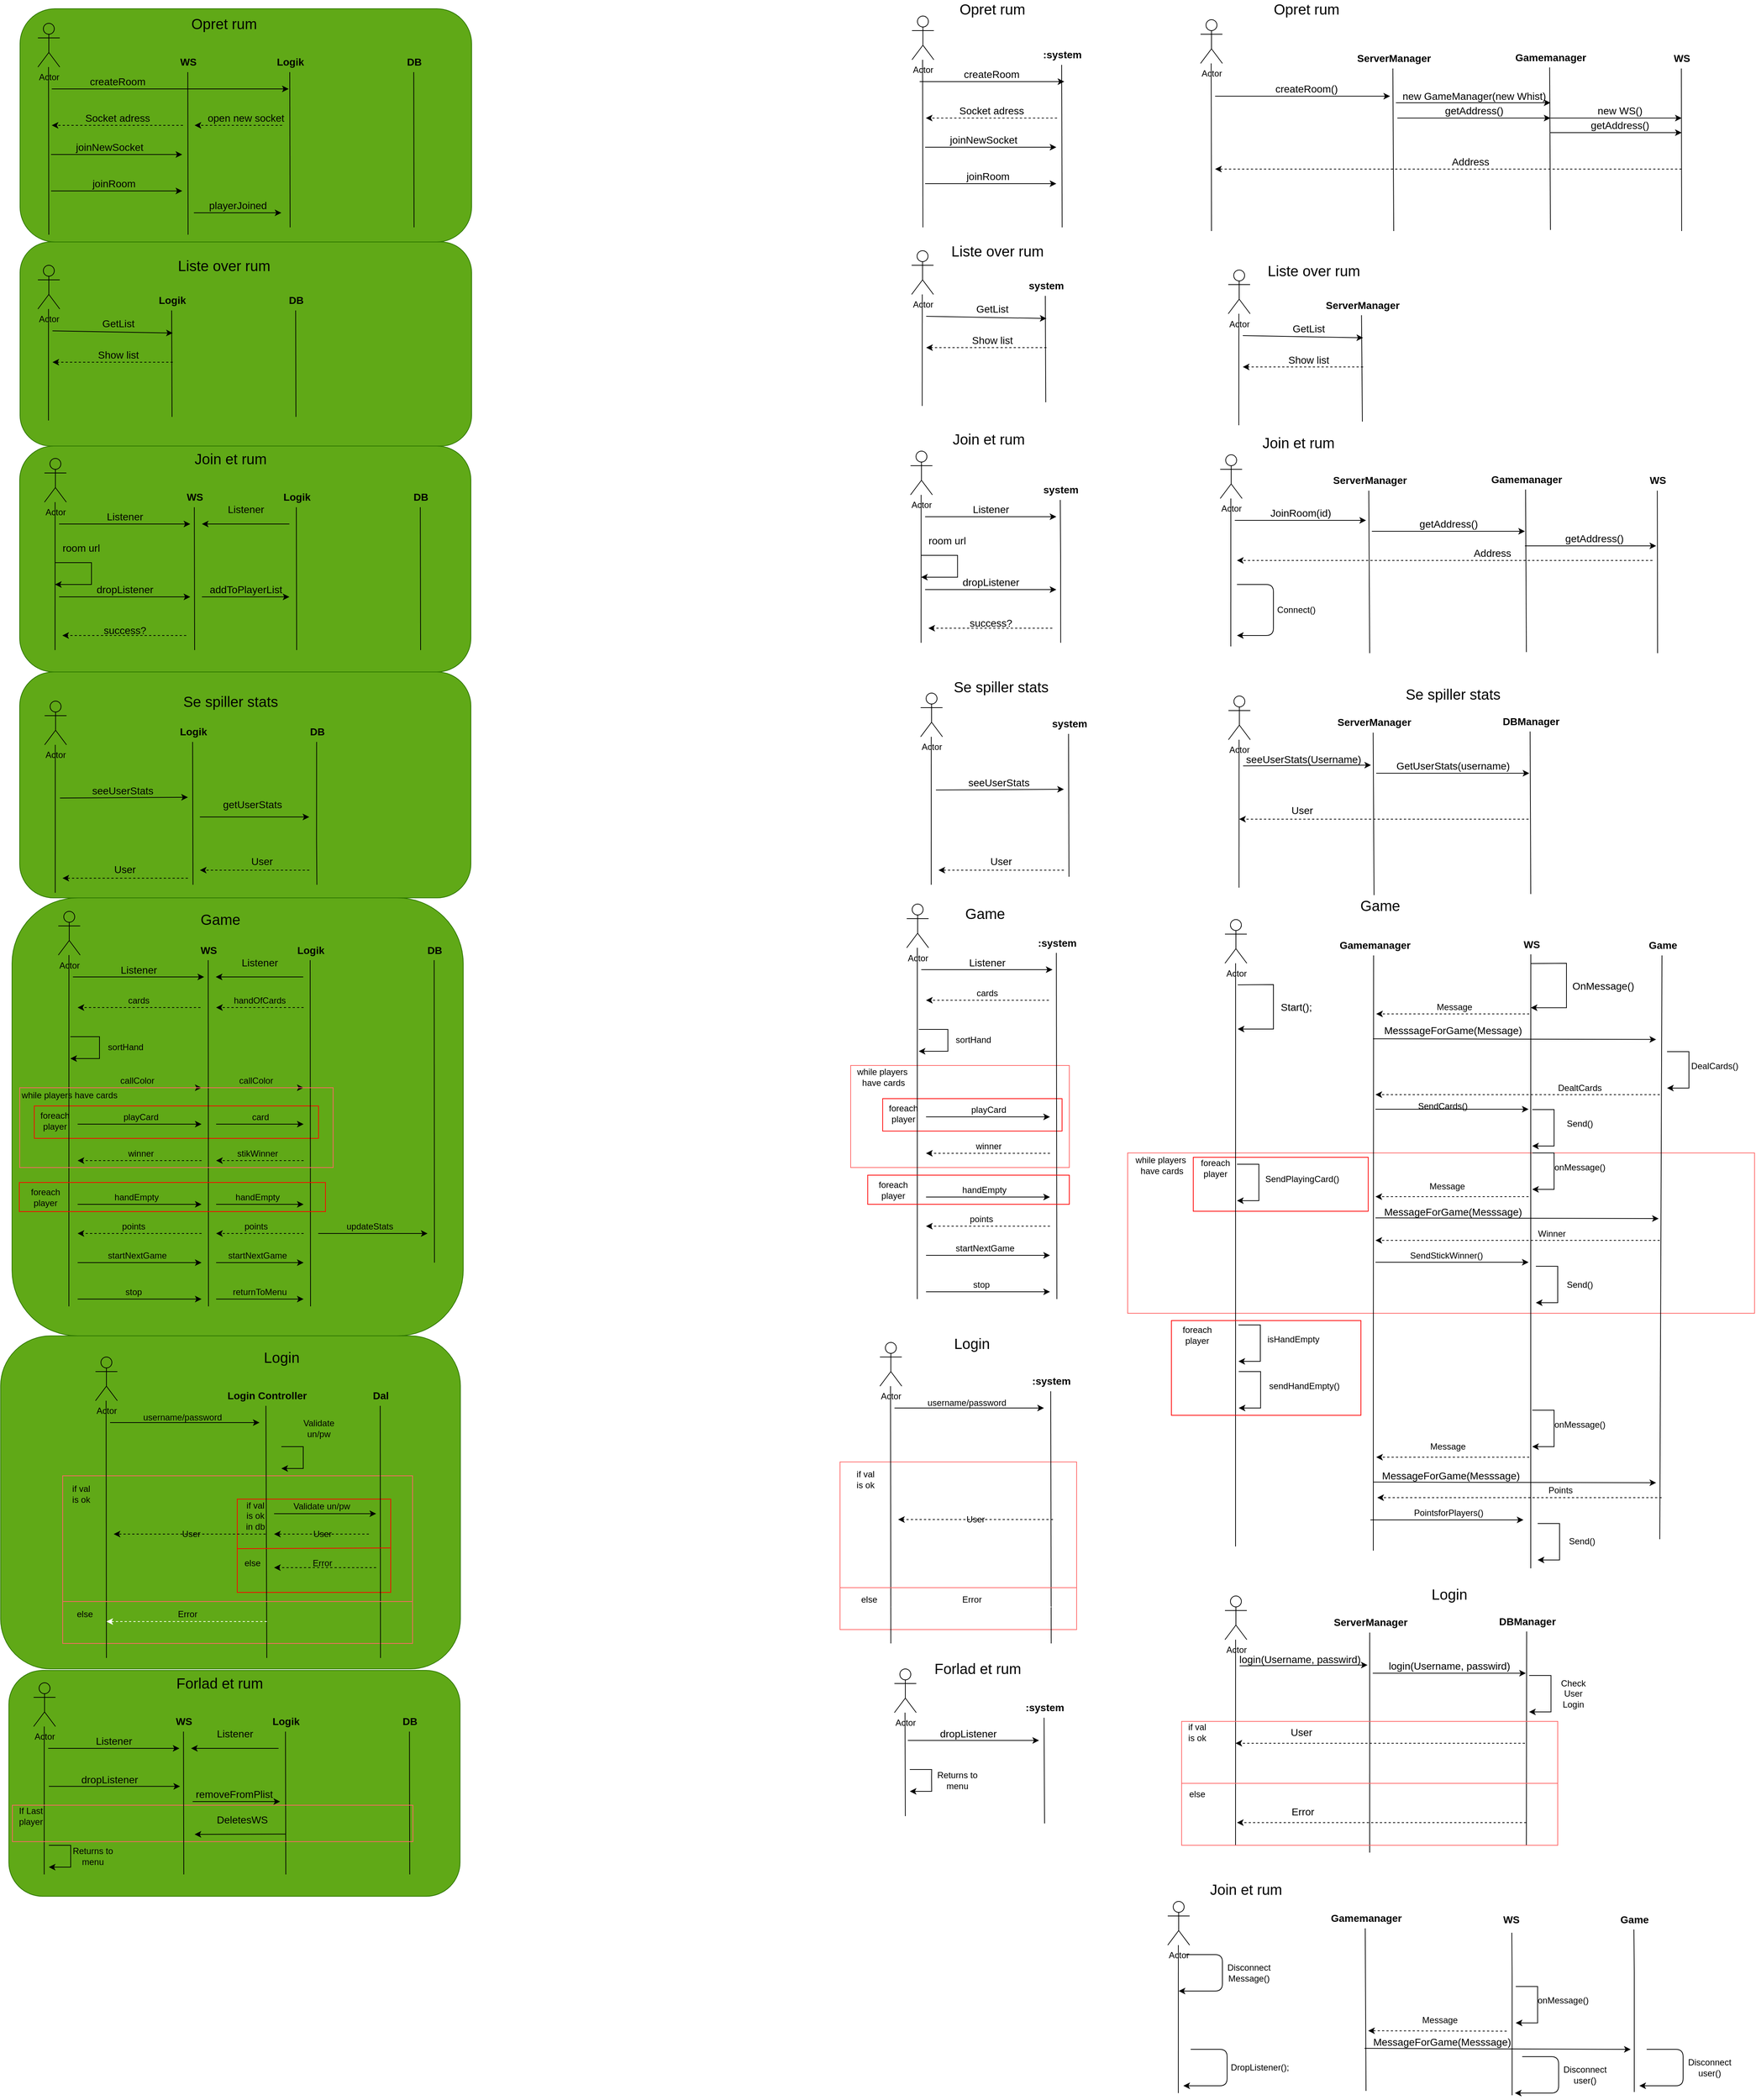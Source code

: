 <mxfile version="14.9.6" type="device"><diagram id="lr0HvfHgT6RQTs0o4B55" name="Side-1"><mxGraphModel dx="1221" dy="714" grid="1" gridSize="10" guides="1" tooltips="1" connect="1" arrows="1" fold="1" page="1" pageScale="1" pageWidth="827" pageHeight="1169" math="0" shadow="0"><root><mxCell id="0"/><mxCell id="1" parent="0"/><mxCell id="Z6lJqfFmLVZw7ZCroQEp-157" value="" style="rounded=0;whiteSpace=wrap;html=1;fillColor=none;strokeColor=#FF0000;" vertex="1" parent="1"><mxGeometry x="1670" y="1596" width="240" height="74" as="geometry"/></mxCell><mxCell id="Z6lJqfFmLVZw7ZCroQEp-155" value="" style="rounded=0;whiteSpace=wrap;html=1;fillColor=none;strokeColor=#FF6666;" vertex="1" parent="1"><mxGeometry x="1580" y="1590" width="860" height="220" as="geometry"/></mxCell><mxCell id="FESBfTd8AbPKwqxkiTea-200" value="" style="rounded=0;whiteSpace=wrap;html=1;fillColor=none;strokeColor=#FF6666;" parent="1" vertex="1"><mxGeometry x="1200" y="1470" width="300" height="140" as="geometry"/></mxCell><mxCell id="FESBfTd8AbPKwqxkiTea-6" value="" style="rounded=0;whiteSpace=wrap;html=1;strokeColor=#FF6666;fillColor=none;" parent="1" vertex="1"><mxGeometry x="1185.38" y="2014" width="324.62" height="230" as="geometry"/></mxCell><mxCell id="DZPoPA9MmP483Hu3aa7b-5" value="" style="rounded=1;whiteSpace=wrap;html=1;fontSize=14;fillColor=#60a917;fontColor=#ffffff;strokeColor=#2D7600;" parent="1" vertex="1"><mxGeometry x="33.87" y="1841" width="630.75" height="457" as="geometry"/></mxCell><mxCell id="DZPoPA9MmP483Hu3aa7b-4" value="" style="rounded=1;whiteSpace=wrap;html=1;fontSize=14;fillColor=#60a917;fontColor=#ffffff;strokeColor=#2D7600;" parent="1" vertex="1"><mxGeometry x="60" y="930" width="619" height="310" as="geometry"/></mxCell><mxCell id="DZPoPA9MmP483Hu3aa7b-3" value="" style="rounded=1;whiteSpace=wrap;html=1;fontSize=14;fillColor=#60a917;fontColor=#ffffff;strokeColor=#2D7600;" parent="1" vertex="1"><mxGeometry x="60.5" y="20" width="619.5" height="320" as="geometry"/></mxCell><mxCell id="DZPoPA9MmP483Hu3aa7b-2" value="" style="rounded=1;whiteSpace=wrap;html=1;fontSize=14;fillColor=#60a917;fontColor=#ffffff;strokeColor=#2D7600;" parent="1" vertex="1"><mxGeometry x="60.5" y="340" width="619.5" height="280" as="geometry"/></mxCell><mxCell id="qCFy2qXagID1v41UXUVl-54" value="" style="rounded=0;whiteSpace=wrap;html=1;fillColor=none;strokeColor=#FF0000;" parent="1" vertex="1"><mxGeometry x="358.5" y="2065" width="210.5" height="128" as="geometry"/></mxCell><mxCell id="qCFy2qXagID1v41UXUVl-58" value="" style="rounded=0;whiteSpace=wrap;html=1;strokeColor=#FF6666;fillColor=none;" parent="1" vertex="1"><mxGeometry x="119" y="2033" width="480" height="230" as="geometry"/></mxCell><mxCell id="fHAXDr1hGBt7dhgeRwDf-75" value="" style="rounded=1;whiteSpace=wrap;html=1;fontSize=14;fillColor=#60a917;fontColor=#ffffff;strokeColor=#2D7600;" parent="1" vertex="1"><mxGeometry x="49.5" y="1240" width="619" height="601" as="geometry"/></mxCell><mxCell id="fHAXDr1hGBt7dhgeRwDf-45" value="" style="rounded=0;whiteSpace=wrap;html=1;fillColor=none;strokeColor=#FF0000;" parent="1" vertex="1"><mxGeometry x="80" y="1525.5" width="390" height="44.5" as="geometry"/></mxCell><mxCell id="PHsltAXBVL7X2UgunDm8-98" value="" style="rounded=1;whiteSpace=wrap;html=1;fontSize=14;fillColor=#60a917;fontColor=#ffffff;strokeColor=#2D7600;" parent="1" vertex="1"><mxGeometry x="60" y="620" width="619" height="310" as="geometry"/></mxCell><mxCell id="H8njE9o7bHHvg9mTIE7w-1" value="Actor" style="shape=umlActor;verticalLabelPosition=bottom;verticalAlign=top;html=1;outlineConnect=0;fillColor=none;" parent="1" vertex="1"><mxGeometry x="85" y="40" width="30" height="60" as="geometry"/></mxCell><mxCell id="H8njE9o7bHHvg9mTIE7w-3" value="" style="endArrow=none;html=1;rounded=0;" parent="1" edge="1"><mxGeometry width="50" height="50" relative="1" as="geometry"><mxPoint x="100" y="330" as="sourcePoint"/><mxPoint x="99.559" y="100" as="targetPoint"/></mxGeometry></mxCell><mxCell id="H8njE9o7bHHvg9mTIE7w-6" value="" style="group" parent="1" vertex="1" connectable="0"><mxGeometry x="271" y="83" width="40" height="247" as="geometry"/></mxCell><mxCell id="H8njE9o7bHHvg9mTIE7w-4" value="&lt;font style=&quot;font-size: 14px;&quot;&gt;&lt;b&gt;WS&lt;/b&gt;&lt;/font&gt;" style="text;html=1;align=center;verticalAlign=middle;resizable=0;points=[];autosize=1;strokeColor=none;fillColor=none;" parent="H8njE9o7bHHvg9mTIE7w-6" vertex="1"><mxGeometry width="40" height="20" as="geometry"/></mxCell><mxCell id="H8njE9o7bHHvg9mTIE7w-5" value="" style="endArrow=none;html=1;rounded=0;fontSize=14;entryX=0.49;entryY=1.2;entryDx=0;entryDy=0;entryPerimeter=0;" parent="H8njE9o7bHHvg9mTIE7w-6" target="H8njE9o7bHHvg9mTIE7w-4" edge="1"><mxGeometry width="50" height="50" relative="1" as="geometry"><mxPoint x="20" y="247" as="sourcePoint"/><mxPoint x="70" y="53.405" as="targetPoint"/></mxGeometry></mxCell><mxCell id="H8njE9o7bHHvg9mTIE7w-7" value="" style="group" parent="1" vertex="1" connectable="0"><mxGeometry x="411" y="83" width="45" height="237" as="geometry"/></mxCell><mxCell id="H8njE9o7bHHvg9mTIE7w-8" value="&lt;font style=&quot;font-size: 14px;&quot;&gt;&lt;b&gt;Logik&lt;/b&gt;&lt;/font&gt;" style="text;html=1;align=center;verticalAlign=middle;resizable=0;points=[];autosize=1;strokeColor=none;fillColor=none;" parent="H8njE9o7bHHvg9mTIE7w-7" vertex="1"><mxGeometry x="-5" width="50" height="20" as="geometry"/></mxCell><mxCell id="H8njE9o7bHHvg9mTIE7w-9" value="" style="endArrow=none;html=1;rounded=0;fontSize=14;entryX=0.49;entryY=1.2;entryDx=0;entryDy=0;entryPerimeter=0;" parent="H8njE9o7bHHvg9mTIE7w-7" target="H8njE9o7bHHvg9mTIE7w-8" edge="1"><mxGeometry width="50" height="50" relative="1" as="geometry"><mxPoint x="20" y="237" as="sourcePoint"/><mxPoint x="70" y="51.243" as="targetPoint"/></mxGeometry></mxCell><mxCell id="H8njE9o7bHHvg9mTIE7w-10" value="" style="group" parent="1" vertex="1" connectable="0"><mxGeometry x="581" y="83" width="45" height="237" as="geometry"/></mxCell><mxCell id="H8njE9o7bHHvg9mTIE7w-11" value="&lt;font style=&quot;font-size: 14px;&quot;&gt;&lt;b&gt;DB&lt;/b&gt;&lt;/font&gt;" style="text;html=1;align=center;verticalAlign=middle;resizable=0;points=[];autosize=1;strokeColor=none;fillColor=none;" parent="H8njE9o7bHHvg9mTIE7w-10" vertex="1"><mxGeometry width="40" height="20" as="geometry"/></mxCell><mxCell id="H8njE9o7bHHvg9mTIE7w-12" value="" style="endArrow=none;html=1;rounded=0;fontSize=14;entryX=0.49;entryY=1.2;entryDx=0;entryDy=0;entryPerimeter=0;" parent="H8njE9o7bHHvg9mTIE7w-10" target="H8njE9o7bHHvg9mTIE7w-11" edge="1"><mxGeometry width="50" height="50" relative="1" as="geometry"><mxPoint x="20" y="237" as="sourcePoint"/><mxPoint x="70" y="51.243" as="targetPoint"/></mxGeometry></mxCell><mxCell id="H8njE9o7bHHvg9mTIE7w-18" value="" style="endArrow=classic;html=1;rounded=0;fontSize=14;" parent="1" edge="1"><mxGeometry width="50" height="50" relative="1" as="geometry"><mxPoint x="104" y="130" as="sourcePoint"/><mxPoint x="429" y="130" as="targetPoint"/></mxGeometry></mxCell><mxCell id="H8njE9o7bHHvg9mTIE7w-19" value="createRoom" style="text;html=1;align=center;verticalAlign=middle;resizable=0;points=[];autosize=1;strokeColor=none;fillColor=none;fontSize=14;" parent="1" vertex="1"><mxGeometry x="149" y="110" width="90" height="20" as="geometry"/></mxCell><mxCell id="H8njE9o7bHHvg9mTIE7w-22" value="" style="endArrow=classic;html=1;rounded=0;fontSize=14;dashed=1;" parent="1" edge="1"><mxGeometry width="50" height="50" relative="1" as="geometry"><mxPoint x="420" y="180" as="sourcePoint"/><mxPoint x="300" y="180" as="targetPoint"/></mxGeometry></mxCell><mxCell id="H8njE9o7bHHvg9mTIE7w-23" value="open new socket" style="text;html=1;align=center;verticalAlign=middle;resizable=0;points=[];autosize=1;strokeColor=none;fillColor=none;fontSize=14;" parent="1" vertex="1"><mxGeometry x="310" y="160" width="120" height="20" as="geometry"/></mxCell><mxCell id="H8njE9o7bHHvg9mTIE7w-24" value="" style="endArrow=classic;html=1;rounded=0;dashed=1;fontSize=14;" parent="1" edge="1"><mxGeometry width="50" height="50" relative="1" as="geometry"><mxPoint x="284" y="180" as="sourcePoint"/><mxPoint x="104" y="180" as="targetPoint"/></mxGeometry></mxCell><mxCell id="H8njE9o7bHHvg9mTIE7w-25" value="Socket adress" style="text;html=1;align=center;verticalAlign=middle;resizable=0;points=[];autosize=1;strokeColor=none;fillColor=none;fontSize=14;" parent="1" vertex="1"><mxGeometry x="144" y="160" width="100" height="20" as="geometry"/></mxCell><mxCell id="H8njE9o7bHHvg9mTIE7w-28" value="" style="endArrow=classic;html=1;rounded=0;fontSize=14;" parent="1" edge="1"><mxGeometry width="50" height="50" relative="1" as="geometry"><mxPoint x="103" y="220" as="sourcePoint"/><mxPoint x="283" y="220" as="targetPoint"/></mxGeometry></mxCell><mxCell id="H8njE9o7bHHvg9mTIE7w-29" value="joinNewSocket" style="text;html=1;align=center;verticalAlign=middle;resizable=0;points=[];autosize=1;strokeColor=none;fillColor=none;fontSize=14;" parent="1" vertex="1"><mxGeometry x="128" y="200" width="110" height="20" as="geometry"/></mxCell><mxCell id="H8njE9o7bHHvg9mTIE7w-30" value="" style="endArrow=classic;html=1;rounded=0;fontSize=14;" parent="1" edge="1"><mxGeometry width="50" height="50" relative="1" as="geometry"><mxPoint x="103" y="270" as="sourcePoint"/><mxPoint x="283" y="270" as="targetPoint"/></mxGeometry></mxCell><mxCell id="H8njE9o7bHHvg9mTIE7w-31" value="joinRoom" style="text;html=1;align=center;verticalAlign=middle;resizable=0;points=[];autosize=1;strokeColor=none;fillColor=none;fontSize=14;" parent="1" vertex="1"><mxGeometry x="154" y="250" width="70" height="20" as="geometry"/></mxCell><mxCell id="H8njE9o7bHHvg9mTIE7w-33" value="playerJoined" style="text;html=1;align=center;verticalAlign=middle;resizable=0;points=[];autosize=1;strokeColor=none;fillColor=none;fontSize=14;" parent="1" vertex="1"><mxGeometry x="314" y="280" width="90" height="20" as="geometry"/></mxCell><mxCell id="H8njE9o7bHHvg9mTIE7w-34" value="" style="endArrow=classic;html=1;rounded=0;fontSize=14;" parent="1" edge="1"><mxGeometry width="50" height="50" relative="1" as="geometry"><mxPoint x="299" y="300" as="sourcePoint"/><mxPoint x="419" y="300" as="targetPoint"/></mxGeometry></mxCell><mxCell id="PHsltAXBVL7X2UgunDm8-2" value="&lt;font style=&quot;font-size: 20px;&quot;&gt;Opret rum&lt;/font&gt;" style="text;html=1;align=center;verticalAlign=middle;resizable=0;points=[];autosize=1;strokeColor=none;fillColor=none;" parent="1" vertex="1"><mxGeometry x="285" y="30" width="110" height="20" as="geometry"/></mxCell><mxCell id="PHsltAXBVL7X2UgunDm8-38" value="Actor" style="shape=umlActor;verticalLabelPosition=bottom;verticalAlign=top;html=1;outlineConnect=0;fillColor=none;" parent="1" vertex="1"><mxGeometry x="85" y="372" width="30" height="60" as="geometry"/></mxCell><mxCell id="PHsltAXBVL7X2UgunDm8-39" value="" style="endArrow=none;html=1;rounded=0;" parent="1" edge="1"><mxGeometry width="50" height="50" relative="1" as="geometry"><mxPoint x="99.5" y="585" as="sourcePoint"/><mxPoint x="99.559" y="432" as="targetPoint"/></mxGeometry></mxCell><mxCell id="PHsltAXBVL7X2UgunDm8-43" value="" style="group" parent="1" vertex="1" connectable="0"><mxGeometry x="249" y="410" width="45" height="170" as="geometry"/></mxCell><mxCell id="PHsltAXBVL7X2UgunDm8-44" value="&lt;font style=&quot;font-size: 14px;&quot;&gt;&lt;b&gt;Logik&lt;/b&gt;&lt;/font&gt;" style="text;html=1;align=center;verticalAlign=middle;resizable=0;points=[];autosize=1;strokeColor=none;fillColor=none;" parent="PHsltAXBVL7X2UgunDm8-43" vertex="1"><mxGeometry x="-5" width="50" height="20" as="geometry"/></mxCell><mxCell id="PHsltAXBVL7X2UgunDm8-45" value="" style="endArrow=none;html=1;rounded=0;fontSize=14;entryX=0.49;entryY=1.2;entryDx=0;entryDy=0;entryPerimeter=0;" parent="PHsltAXBVL7X2UgunDm8-43" target="PHsltAXBVL7X2UgunDm8-44" edge="1"><mxGeometry width="50" height="50" relative="1" as="geometry"><mxPoint x="20" y="170" as="sourcePoint"/><mxPoint x="70" y="36.757" as="targetPoint"/></mxGeometry></mxCell><mxCell id="PHsltAXBVL7X2UgunDm8-46" value="" style="group" parent="1" vertex="1" connectable="0"><mxGeometry x="419" y="410" width="45" height="170" as="geometry"/></mxCell><mxCell id="PHsltAXBVL7X2UgunDm8-47" value="&lt;font style=&quot;font-size: 14px;&quot;&gt;&lt;b&gt;DB&lt;/b&gt;&lt;/font&gt;" style="text;html=1;align=center;verticalAlign=middle;resizable=0;points=[];autosize=1;strokeColor=none;fillColor=none;" parent="PHsltAXBVL7X2UgunDm8-46" vertex="1"><mxGeometry width="40" height="20" as="geometry"/></mxCell><mxCell id="PHsltAXBVL7X2UgunDm8-48" value="" style="endArrow=none;html=1;rounded=0;fontSize=14;entryX=0.49;entryY=1.2;entryDx=0;entryDy=0;entryPerimeter=0;" parent="PHsltAXBVL7X2UgunDm8-46" target="PHsltAXBVL7X2UgunDm8-47" edge="1"><mxGeometry width="50" height="50" relative="1" as="geometry"><mxPoint x="20" y="170" as="sourcePoint"/><mxPoint x="70" y="36.757" as="targetPoint"/></mxGeometry></mxCell><mxCell id="PHsltAXBVL7X2UgunDm8-49" value="" style="endArrow=classic;html=1;rounded=0;fontSize=14;" parent="1" edge="1"><mxGeometry width="50" height="50" relative="1" as="geometry"><mxPoint x="105" y="462" as="sourcePoint"/><mxPoint x="270" y="465" as="targetPoint"/></mxGeometry></mxCell><mxCell id="PHsltAXBVL7X2UgunDm8-50" value="GetList" style="text;html=1;align=center;verticalAlign=middle;resizable=0;points=[];autosize=1;strokeColor=none;fillColor=none;fontSize=14;" parent="1" vertex="1"><mxGeometry x="165" y="442" width="60" height="20" as="geometry"/></mxCell><mxCell id="PHsltAXBVL7X2UgunDm8-59" value="" style="endArrow=classic;html=1;rounded=0;dashed=1;fontSize=14;" parent="1" edge="1"><mxGeometry width="50" height="50" relative="1" as="geometry"><mxPoint x="270" y="505" as="sourcePoint"/><mxPoint x="105" y="505" as="targetPoint"/></mxGeometry></mxCell><mxCell id="PHsltAXBVL7X2UgunDm8-60" value="Show list" style="text;html=1;align=center;verticalAlign=middle;resizable=0;points=[];autosize=1;strokeColor=none;fillColor=none;fontSize=14;" parent="1" vertex="1"><mxGeometry x="160" y="485" width="70" height="20" as="geometry"/></mxCell><mxCell id="PHsltAXBVL7X2UgunDm8-69" value="&lt;font style=&quot;font-size: 20px;&quot;&gt;Liste over rum&lt;/font&gt;" style="text;html=1;align=center;verticalAlign=middle;resizable=0;points=[];autosize=1;strokeColor=none;fillColor=none;" parent="1" vertex="1"><mxGeometry x="270" y="362" width="140" height="20" as="geometry"/></mxCell><mxCell id="PHsltAXBVL7X2UgunDm8-71" value="Actor" style="shape=umlActor;verticalLabelPosition=bottom;verticalAlign=top;html=1;outlineConnect=0;fillColor=none;" parent="1" vertex="1"><mxGeometry x="94" y="637" width="30" height="60" as="geometry"/></mxCell><mxCell id="PHsltAXBVL7X2UgunDm8-72" value="" style="endArrow=none;html=1;rounded=0;" parent="1" edge="1"><mxGeometry width="50" height="50" relative="1" as="geometry"><mxPoint x="108.5" y="900" as="sourcePoint"/><mxPoint x="108.559" y="697" as="targetPoint"/></mxGeometry></mxCell><mxCell id="PHsltAXBVL7X2UgunDm8-73" value="" style="group" parent="1" vertex="1" connectable="0"><mxGeometry x="280" y="680" width="40" height="220" as="geometry"/></mxCell><mxCell id="PHsltAXBVL7X2UgunDm8-74" value="&lt;font style=&quot;font-size: 14px;&quot;&gt;&lt;b&gt;WS&lt;/b&gt;&lt;/font&gt;" style="text;html=1;align=center;verticalAlign=middle;resizable=0;points=[];autosize=1;strokeColor=none;fillColor=none;" parent="PHsltAXBVL7X2UgunDm8-73" vertex="1"><mxGeometry width="40" height="20" as="geometry"/></mxCell><mxCell id="PHsltAXBVL7X2UgunDm8-75" value="" style="endArrow=none;html=1;rounded=0;fontSize=14;entryX=0.49;entryY=1.2;entryDx=0;entryDy=0;entryPerimeter=0;" parent="PHsltAXBVL7X2UgunDm8-73" target="PHsltAXBVL7X2UgunDm8-74" edge="1"><mxGeometry width="50" height="50" relative="1" as="geometry"><mxPoint x="20" y="220" as="sourcePoint"/><mxPoint x="70" y="47.568" as="targetPoint"/></mxGeometry></mxCell><mxCell id="PHsltAXBVL7X2UgunDm8-76" value="" style="group" parent="1" vertex="1" connectable="0"><mxGeometry x="420" y="680" width="45" height="220" as="geometry"/></mxCell><mxCell id="PHsltAXBVL7X2UgunDm8-77" value="&lt;font style=&quot;font-size: 14px;&quot;&gt;&lt;b&gt;Logik&lt;/b&gt;&lt;/font&gt;" style="text;html=1;align=center;verticalAlign=middle;resizable=0;points=[];autosize=1;strokeColor=none;fillColor=none;" parent="PHsltAXBVL7X2UgunDm8-76" vertex="1"><mxGeometry x="-5" width="50" height="20" as="geometry"/></mxCell><mxCell id="PHsltAXBVL7X2UgunDm8-78" value="" style="endArrow=none;html=1;rounded=0;fontSize=14;entryX=0.49;entryY=1.2;entryDx=0;entryDy=0;entryPerimeter=0;" parent="PHsltAXBVL7X2UgunDm8-76" target="PHsltAXBVL7X2UgunDm8-77" edge="1"><mxGeometry width="50" height="50" relative="1" as="geometry"><mxPoint x="20" y="220" as="sourcePoint"/><mxPoint x="70" y="47.568" as="targetPoint"/></mxGeometry></mxCell><mxCell id="PHsltAXBVL7X2UgunDm8-79" value="" style="group" parent="1" vertex="1" connectable="0"><mxGeometry x="590" y="680" width="45" height="220" as="geometry"/></mxCell><mxCell id="PHsltAXBVL7X2UgunDm8-80" value="&lt;font style=&quot;font-size: 14px;&quot;&gt;&lt;b&gt;DB&lt;/b&gt;&lt;/font&gt;" style="text;html=1;align=center;verticalAlign=middle;resizable=0;points=[];autosize=1;strokeColor=none;fillColor=none;" parent="PHsltAXBVL7X2UgunDm8-79" vertex="1"><mxGeometry width="40" height="20" as="geometry"/></mxCell><mxCell id="PHsltAXBVL7X2UgunDm8-81" value="" style="endArrow=none;html=1;rounded=0;fontSize=14;entryX=0.49;entryY=1.2;entryDx=0;entryDy=0;entryPerimeter=0;" parent="PHsltAXBVL7X2UgunDm8-79" target="PHsltAXBVL7X2UgunDm8-80" edge="1"><mxGeometry width="50" height="50" relative="1" as="geometry"><mxPoint x="20" y="220" as="sourcePoint"/><mxPoint x="70" y="47.568" as="targetPoint"/></mxGeometry></mxCell><mxCell id="PHsltAXBVL7X2UgunDm8-82" value="" style="endArrow=classic;html=1;rounded=0;fontSize=14;" parent="1" edge="1"><mxGeometry width="50" height="50" relative="1" as="geometry"><mxPoint x="114" y="727" as="sourcePoint"/><mxPoint x="294" y="727" as="targetPoint"/></mxGeometry></mxCell><mxCell id="PHsltAXBVL7X2UgunDm8-83" value="Listener" style="text;html=1;align=center;verticalAlign=middle;resizable=0;points=[];autosize=1;strokeColor=none;fillColor=none;fontSize=14;" parent="1" vertex="1"><mxGeometry x="169" y="707" width="70" height="20" as="geometry"/></mxCell><mxCell id="PHsltAXBVL7X2UgunDm8-84" value="" style="endArrow=classic;html=1;rounded=0;fontSize=14;" parent="1" edge="1"><mxGeometry width="50" height="50" relative="1" as="geometry"><mxPoint x="430" y="727" as="sourcePoint"/><mxPoint x="310" y="727" as="targetPoint"/></mxGeometry></mxCell><mxCell id="PHsltAXBVL7X2UgunDm8-85" value="Listener" style="text;html=1;align=center;verticalAlign=middle;resizable=0;points=[];autosize=1;strokeColor=none;fillColor=none;fontSize=14;" parent="1" vertex="1"><mxGeometry x="335" y="697" width="70" height="20" as="geometry"/></mxCell><mxCell id="PHsltAXBVL7X2UgunDm8-86" value="" style="endArrow=classic;html=1;rounded=0;fontSize=14;startArrow=none;" parent="1" edge="1"><mxGeometry width="50" height="50" relative="1" as="geometry"><mxPoint x="108.5" y="780" as="sourcePoint"/><mxPoint x="108.5" y="810" as="targetPoint"/><Array as="points"><mxPoint x="158.5" y="780"/><mxPoint x="158.5" y="810"/></Array></mxGeometry></mxCell><mxCell id="PHsltAXBVL7X2UgunDm8-90" value="" style="endArrow=classic;html=1;rounded=0;fontSize=14;" parent="1" edge="1"><mxGeometry width="50" height="50" relative="1" as="geometry"><mxPoint x="310" y="827" as="sourcePoint"/><mxPoint x="430" y="827" as="targetPoint"/></mxGeometry></mxCell><mxCell id="PHsltAXBVL7X2UgunDm8-91" value="addToPlayerList" style="text;html=1;align=center;verticalAlign=middle;resizable=0;points=[];autosize=1;strokeColor=none;fillColor=none;fontSize=14;" parent="1" vertex="1"><mxGeometry x="309.5" y="807" width="120" height="20" as="geometry"/></mxCell><mxCell id="PHsltAXBVL7X2UgunDm8-92" value="" style="endArrow=classic;html=1;rounded=0;fontSize=14;" parent="1" edge="1"><mxGeometry width="50" height="50" relative="1" as="geometry"><mxPoint x="114" y="827" as="sourcePoint"/><mxPoint x="294" y="827" as="targetPoint"/></mxGeometry></mxCell><mxCell id="PHsltAXBVL7X2UgunDm8-93" value="dropListener" style="text;html=1;align=center;verticalAlign=middle;resizable=0;points=[];autosize=1;strokeColor=none;fillColor=none;fontSize=14;" parent="1" vertex="1"><mxGeometry x="159" y="807" width="90" height="20" as="geometry"/></mxCell><mxCell id="PHsltAXBVL7X2UgunDm8-94" value="&lt;font style=&quot;font-size: 20px;&quot;&gt;Join et rum&lt;/font&gt;" style="text;html=1;align=center;verticalAlign=middle;resizable=0;points=[];autosize=1;strokeColor=none;fillColor=none;" parent="1" vertex="1"><mxGeometry x="294" y="627" width="110" height="20" as="geometry"/></mxCell><mxCell id="PHsltAXBVL7X2UgunDm8-87" value="room url" style="text;html=1;align=center;verticalAlign=middle;resizable=0;points=[];autosize=1;strokeColor=none;fillColor=none;fontSize=14;" parent="1" vertex="1"><mxGeometry x="108.5" y="750" width="70" height="20" as="geometry"/></mxCell><mxCell id="PHsltAXBVL7X2UgunDm8-96" value="" style="endArrow=classic;html=1;rounded=0;fontSize=20;dashed=1;" parent="1" edge="1"><mxGeometry width="50" height="50" relative="1" as="geometry"><mxPoint x="288.5" y="880" as="sourcePoint"/><mxPoint x="118.5" y="880" as="targetPoint"/></mxGeometry></mxCell><mxCell id="PHsltAXBVL7X2UgunDm8-97" value="&lt;font style=&quot;font-size: 14px;&quot;&gt;success?&lt;/font&gt;" style="text;html=1;align=center;verticalAlign=middle;resizable=0;points=[];autosize=1;strokeColor=none;fillColor=none;fontSize=20;" parent="1" vertex="1"><mxGeometry x="169" y="855" width="70" height="30" as="geometry"/></mxCell><mxCell id="PHsltAXBVL7X2UgunDm8-100" value="Actor" style="shape=umlActor;verticalLabelPosition=bottom;verticalAlign=top;html=1;outlineConnect=0;fillColor=none;" parent="1" vertex="1"><mxGeometry x="94.25" y="970" width="30" height="60" as="geometry"/></mxCell><mxCell id="PHsltAXBVL7X2UgunDm8-101" value="" style="endArrow=none;html=1;rounded=0;" parent="1" edge="1"><mxGeometry width="50" height="50" relative="1" as="geometry"><mxPoint x="108.75" y="1233" as="sourcePoint"/><mxPoint x="108.809" y="1030" as="targetPoint"/></mxGeometry></mxCell><mxCell id="PHsltAXBVL7X2UgunDm8-105" value="" style="group" parent="1" vertex="1" connectable="0"><mxGeometry x="277.75" y="1002" width="45" height="220" as="geometry"/></mxCell><mxCell id="PHsltAXBVL7X2UgunDm8-106" value="&lt;font style=&quot;font-size: 14px;&quot;&gt;&lt;b&gt;Logik&lt;/b&gt;&lt;/font&gt;" style="text;html=1;align=center;verticalAlign=middle;resizable=0;points=[];autosize=1;strokeColor=none;fillColor=none;" parent="PHsltAXBVL7X2UgunDm8-105" vertex="1"><mxGeometry x="-5" width="50" height="20" as="geometry"/></mxCell><mxCell id="PHsltAXBVL7X2UgunDm8-107" value="" style="endArrow=none;html=1;rounded=0;fontSize=14;entryX=0.49;entryY=1.2;entryDx=0;entryDy=0;entryPerimeter=0;" parent="PHsltAXBVL7X2UgunDm8-105" target="PHsltAXBVL7X2UgunDm8-106" edge="1"><mxGeometry width="50" height="50" relative="1" as="geometry"><mxPoint x="20" y="220" as="sourcePoint"/><mxPoint x="70" y="47.568" as="targetPoint"/></mxGeometry></mxCell><mxCell id="PHsltAXBVL7X2UgunDm8-108" value="" style="group" parent="1" vertex="1" connectable="0"><mxGeometry x="579.5" y="1251" width="79.5" height="341" as="geometry"/></mxCell><mxCell id="PHsltAXBVL7X2UgunDm8-109" value="&lt;font style=&quot;font-size: 14px;&quot;&gt;&lt;b&gt;DB&lt;/b&gt;&lt;/font&gt;" style="text;html=1;align=center;verticalAlign=middle;resizable=0;points=[];autosize=1;strokeColor=none;fillColor=none;" parent="PHsltAXBVL7X2UgunDm8-108" vertex="1"><mxGeometry x="-131.75" y="-249" width="40" height="20" as="geometry"/></mxCell><mxCell id="PHsltAXBVL7X2UgunDm8-110" value="" style="endArrow=none;html=1;rounded=0;fontSize=14;entryX=0.49;entryY=1.2;entryDx=0;entryDy=0;entryPerimeter=0;" parent="PHsltAXBVL7X2UgunDm8-108" target="PHsltAXBVL7X2UgunDm8-109" edge="1"><mxGeometry width="50" height="50" relative="1" as="geometry"><mxPoint x="-111.75" y="-29" as="sourcePoint"/><mxPoint x="-61.75" y="-201.432" as="targetPoint"/><Array as="points"><mxPoint x="-112.25" y="-90"/></Array></mxGeometry></mxCell><mxCell id="PHsltAXBVL7X2UgunDm8-120" value="&lt;font style=&quot;font-size: 20px;&quot;&gt;Se spiller stats&lt;/font&gt;" style="text;html=1;align=center;verticalAlign=middle;resizable=0;points=[];autosize=1;strokeColor=none;fillColor=none;" parent="1" vertex="1"><mxGeometry x="274.25" y="960" width="150" height="20" as="geometry"/></mxCell><mxCell id="PHsltAXBVL7X2UgunDm8-121" value="seeUserStats" style="text;html=1;align=center;verticalAlign=middle;resizable=0;points=[];autosize=1;strokeColor=none;fillColor=none;fontSize=14;" parent="1" vertex="1"><mxGeometry x="150.75" y="1083" width="100" height="20" as="geometry"/></mxCell><mxCell id="PHsltAXBVL7X2UgunDm8-123" value="" style="endArrow=classic;html=1;rounded=0;fontSize=20;dashed=1;" parent="1" edge="1"><mxGeometry width="50" height="50" relative="1" as="geometry"><mxPoint x="290.75" y="1213" as="sourcePoint"/><mxPoint x="118.75" y="1213" as="targetPoint"/></mxGeometry></mxCell><mxCell id="PHsltAXBVL7X2UgunDm8-124" value="&lt;font style=&quot;font-size: 14px;&quot;&gt;User&lt;/font&gt;" style="text;html=1;align=center;verticalAlign=middle;resizable=0;points=[];autosize=1;strokeColor=none;fillColor=none;fontSize=20;" parent="1" vertex="1"><mxGeometry x="179.25" y="1183" width="50" height="30" as="geometry"/></mxCell><mxCell id="PHsltAXBVL7X2UgunDm8-125" value="" style="endArrow=classic;html=1;rounded=0;fontSize=14;" parent="1" edge="1"><mxGeometry width="50" height="50" relative="1" as="geometry"><mxPoint x="115.25" y="1103" as="sourcePoint"/><mxPoint x="290.75" y="1102" as="targetPoint"/></mxGeometry></mxCell><mxCell id="PHsltAXBVL7X2UgunDm8-128" value="" style="endArrow=classic;html=1;rounded=0;fontSize=14;" parent="1" edge="1"><mxGeometry width="50" height="50" relative="1" as="geometry"><mxPoint x="307.25" y="1129" as="sourcePoint"/><mxPoint x="457.25" y="1129" as="targetPoint"/></mxGeometry></mxCell><mxCell id="PHsltAXBVL7X2UgunDm8-129" value="getUserStats" style="text;html=1;align=center;verticalAlign=middle;resizable=0;points=[];autosize=1;strokeColor=none;fillColor=none;fontSize=14;" parent="1" vertex="1"><mxGeometry x="328.75" y="1102" width="100" height="20" as="geometry"/></mxCell><mxCell id="PHsltAXBVL7X2UgunDm8-132" value="&lt;font style=&quot;font-size: 14px;&quot;&gt;User&lt;/font&gt;" style="text;html=1;align=center;verticalAlign=middle;resizable=0;points=[];autosize=1;strokeColor=none;fillColor=none;fontSize=20;" parent="1" vertex="1"><mxGeometry x="367.25" y="1172" width="50" height="30" as="geometry"/></mxCell><mxCell id="PHsltAXBVL7X2UgunDm8-133" value="" style="endArrow=classic;html=1;rounded=0;fontSize=20;dashed=1;" parent="1" edge="1"><mxGeometry width="50" height="50" relative="1" as="geometry"><mxPoint x="457.25" y="1202" as="sourcePoint"/><mxPoint x="307.25" y="1202" as="targetPoint"/></mxGeometry></mxCell><mxCell id="fHAXDr1hGBt7dhgeRwDf-2" value="Actor" style="shape=umlActor;verticalLabelPosition=bottom;verticalAlign=top;html=1;outlineConnect=0;fillColor=none;" parent="1" vertex="1"><mxGeometry x="113" y="1258.5" width="30" height="60" as="geometry"/></mxCell><mxCell id="fHAXDr1hGBt7dhgeRwDf-3" value="" style="endArrow=none;html=1;rounded=0;" parent="1" edge="1"><mxGeometry width="50" height="50" relative="1" as="geometry"><mxPoint x="127.5" y="1800.5" as="sourcePoint"/><mxPoint x="127.559" y="1318.5" as="targetPoint"/></mxGeometry></mxCell><mxCell id="fHAXDr1hGBt7dhgeRwDf-4" value="" style="group" parent="1" vertex="1" connectable="0"><mxGeometry x="299" y="1301.5" width="40" height="499" as="geometry"/></mxCell><mxCell id="fHAXDr1hGBt7dhgeRwDf-5" value="&lt;font style=&quot;font-size: 14px;&quot;&gt;&lt;b&gt;WS&lt;/b&gt;&lt;/font&gt;" style="text;html=1;align=center;verticalAlign=middle;resizable=0;points=[];autosize=1;strokeColor=none;fillColor=none;" parent="fHAXDr1hGBt7dhgeRwDf-4" vertex="1"><mxGeometry width="40" height="20" as="geometry"/></mxCell><mxCell id="fHAXDr1hGBt7dhgeRwDf-6" value="" style="endArrow=none;html=1;rounded=0;fontSize=14;entryX=0.49;entryY=1.2;entryDx=0;entryDy=0;entryPerimeter=0;" parent="fHAXDr1hGBt7dhgeRwDf-4" target="fHAXDr1hGBt7dhgeRwDf-5" edge="1"><mxGeometry width="50" height="50" relative="1" as="geometry"><mxPoint x="20" y="499" as="sourcePoint"/><mxPoint x="70" y="107.892" as="targetPoint"/></mxGeometry></mxCell><mxCell id="fHAXDr1hGBt7dhgeRwDf-7" value="" style="group" parent="1" vertex="1" connectable="0"><mxGeometry x="439" y="1301.5" width="45" height="499" as="geometry"/></mxCell><mxCell id="fHAXDr1hGBt7dhgeRwDf-8" value="&lt;font style=&quot;font-size: 14px;&quot;&gt;&lt;b&gt;Logik&lt;/b&gt;&lt;/font&gt;" style="text;html=1;align=center;verticalAlign=middle;resizable=0;points=[];autosize=1;strokeColor=none;fillColor=none;" parent="fHAXDr1hGBt7dhgeRwDf-7" vertex="1"><mxGeometry x="-5" width="50" height="20" as="geometry"/></mxCell><mxCell id="fHAXDr1hGBt7dhgeRwDf-9" value="" style="endArrow=none;html=1;rounded=0;fontSize=14;entryX=0.49;entryY=1.2;entryDx=0;entryDy=0;entryPerimeter=0;" parent="fHAXDr1hGBt7dhgeRwDf-7" target="fHAXDr1hGBt7dhgeRwDf-8" edge="1"><mxGeometry width="50" height="50" relative="1" as="geometry"><mxPoint x="20" y="499" as="sourcePoint"/><mxPoint x="70" y="107.892" as="targetPoint"/></mxGeometry></mxCell><mxCell id="fHAXDr1hGBt7dhgeRwDf-10" value="" style="group" parent="1" vertex="1" connectable="0"><mxGeometry x="609" y="1301.5" width="45" height="439" as="geometry"/></mxCell><mxCell id="fHAXDr1hGBt7dhgeRwDf-11" value="&lt;font style=&quot;font-size: 14px;&quot;&gt;&lt;b&gt;DB&lt;/b&gt;&lt;/font&gt;" style="text;html=1;align=center;verticalAlign=middle;resizable=0;points=[];autosize=1;strokeColor=none;fillColor=none;" parent="fHAXDr1hGBt7dhgeRwDf-10" vertex="1"><mxGeometry width="40" height="20" as="geometry"/></mxCell><mxCell id="fHAXDr1hGBt7dhgeRwDf-12" value="" style="endArrow=none;html=1;rounded=0;fontSize=14;entryX=0.49;entryY=1.2;entryDx=0;entryDy=0;entryPerimeter=0;" parent="fHAXDr1hGBt7dhgeRwDf-10" target="fHAXDr1hGBt7dhgeRwDf-11" edge="1"><mxGeometry width="50" height="50" relative="1" as="geometry"><mxPoint x="20" y="439.0" as="sourcePoint"/><mxPoint x="70" y="94.919" as="targetPoint"/></mxGeometry></mxCell><mxCell id="fHAXDr1hGBt7dhgeRwDf-13" value="" style="endArrow=classic;html=1;rounded=0;fontSize=14;" parent="1" edge="1"><mxGeometry width="50" height="50" relative="1" as="geometry"><mxPoint x="133" y="1348.5" as="sourcePoint"/><mxPoint x="313" y="1348.5" as="targetPoint"/></mxGeometry></mxCell><mxCell id="fHAXDr1hGBt7dhgeRwDf-14" value="Listener" style="text;html=1;align=center;verticalAlign=middle;resizable=0;points=[];autosize=1;strokeColor=none;fillColor=none;fontSize=14;" parent="1" vertex="1"><mxGeometry x="188" y="1328.5" width="70" height="20" as="geometry"/></mxCell><mxCell id="fHAXDr1hGBt7dhgeRwDf-15" value="" style="endArrow=classic;html=1;rounded=0;fontSize=14;" parent="1" edge="1"><mxGeometry width="50" height="50" relative="1" as="geometry"><mxPoint x="449" y="1348.5" as="sourcePoint"/><mxPoint x="329" y="1348.5" as="targetPoint"/></mxGeometry></mxCell><mxCell id="fHAXDr1hGBt7dhgeRwDf-16" value="Listener" style="text;html=1;align=center;verticalAlign=middle;resizable=0;points=[];autosize=1;strokeColor=none;fillColor=none;fontSize=14;" parent="1" vertex="1"><mxGeometry x="354" y="1318.5" width="70" height="20" as="geometry"/></mxCell><mxCell id="fHAXDr1hGBt7dhgeRwDf-18" value="&lt;font style=&quot;font-size: 20px;&quot;&gt;Game&lt;/font&gt;" style="text;html=1;align=center;verticalAlign=middle;resizable=0;points=[];autosize=1;strokeColor=none;fillColor=none;" parent="1" vertex="1"><mxGeometry x="299.5" y="1258.5" width="70" height="20" as="geometry"/></mxCell><mxCell id="fHAXDr1hGBt7dhgeRwDf-30" value="" style="endArrow=classic;html=1;rounded=0;dashed=1;" parent="1" edge="1"><mxGeometry width="50" height="50" relative="1" as="geometry"><mxPoint x="449.5" y="1390.5" as="sourcePoint"/><mxPoint x="329.5" y="1390.5" as="targetPoint"/></mxGeometry></mxCell><mxCell id="fHAXDr1hGBt7dhgeRwDf-31" value="handOfCards" style="text;html=1;align=center;verticalAlign=middle;resizable=0;points=[];autosize=1;strokeColor=none;fillColor=none;" parent="1" vertex="1"><mxGeometry x="344" y="1370.5" width="90" height="20" as="geometry"/></mxCell><mxCell id="fHAXDr1hGBt7dhgeRwDf-32" value="" style="endArrow=classic;html=1;rounded=0;dashed=1;" parent="1" edge="1"><mxGeometry width="50" height="50" relative="1" as="geometry"><mxPoint x="308" y="1390.5" as="sourcePoint"/><mxPoint x="139.5" y="1390.5" as="targetPoint"/></mxGeometry></mxCell><mxCell id="fHAXDr1hGBt7dhgeRwDf-33" value="cards" style="text;html=1;align=center;verticalAlign=middle;resizable=0;points=[];autosize=1;strokeColor=none;fillColor=none;" parent="1" vertex="1"><mxGeometry x="198" y="1370.5" width="50" height="20" as="geometry"/></mxCell><mxCell id="fHAXDr1hGBt7dhgeRwDf-34" value="" style="endArrow=classic;html=1;rounded=0;" parent="1" edge="1"><mxGeometry width="50" height="50" relative="1" as="geometry"><mxPoint x="129.5" y="1430.5" as="sourcePoint"/><mxPoint x="129.5" y="1460.5" as="targetPoint"/><Array as="points"><mxPoint x="169.5" y="1430.5"/><mxPoint x="169.5" y="1460.5"/></Array></mxGeometry></mxCell><mxCell id="fHAXDr1hGBt7dhgeRwDf-35" value="sortHand" style="text;html=1;align=center;verticalAlign=middle;resizable=0;points=[];autosize=1;strokeColor=none;fillColor=none;" parent="1" vertex="1"><mxGeometry x="174.5" y="1434.5" width="60" height="20" as="geometry"/></mxCell><mxCell id="fHAXDr1hGBt7dhgeRwDf-36" value="" style="endArrow=classic;html=1;rounded=0;" parent="1" edge="1"><mxGeometry width="50" height="50" relative="1" as="geometry"><mxPoint x="139.5" y="1500.5" as="sourcePoint"/><mxPoint x="309.5" y="1500.5" as="targetPoint"/></mxGeometry></mxCell><mxCell id="fHAXDr1hGBt7dhgeRwDf-37" value="callColor" style="text;html=1;align=center;verticalAlign=middle;resizable=0;points=[];autosize=1;strokeColor=none;fillColor=none;" parent="1" vertex="1"><mxGeometry x="190.5" y="1480.5" width="60" height="20" as="geometry"/></mxCell><mxCell id="fHAXDr1hGBt7dhgeRwDf-38" value="" style="endArrow=classic;html=1;rounded=0;" parent="1" edge="1"><mxGeometry width="50" height="50" relative="1" as="geometry"><mxPoint x="329.5" y="1500.5" as="sourcePoint"/><mxPoint x="449.5" y="1500.5" as="targetPoint"/></mxGeometry></mxCell><mxCell id="fHAXDr1hGBt7dhgeRwDf-39" value="callColor" style="text;html=1;align=center;verticalAlign=middle;resizable=0;points=[];autosize=1;strokeColor=none;fillColor=none;" parent="1" vertex="1"><mxGeometry x="354" y="1480.5" width="60" height="20" as="geometry"/></mxCell><mxCell id="fHAXDr1hGBt7dhgeRwDf-41" value="" style="endArrow=classic;html=1;rounded=0;" parent="1" edge="1"><mxGeometry width="50" height="50" relative="1" as="geometry"><mxPoint x="139.5" y="1550.5" as="sourcePoint"/><mxPoint x="309.5" y="1550.5" as="targetPoint"/></mxGeometry></mxCell><mxCell id="fHAXDr1hGBt7dhgeRwDf-42" value="playCard" style="text;html=1;align=center;verticalAlign=middle;resizable=0;points=[];autosize=1;strokeColor=none;fillColor=none;" parent="1" vertex="1"><mxGeometry x="195.5" y="1530.5" width="60" height="20" as="geometry"/></mxCell><mxCell id="fHAXDr1hGBt7dhgeRwDf-43" value="card" style="text;html=1;align=center;verticalAlign=middle;resizable=0;points=[];autosize=1;strokeColor=none;fillColor=none;" parent="1" vertex="1"><mxGeometry x="369.5" y="1530.5" width="40" height="20" as="geometry"/></mxCell><mxCell id="fHAXDr1hGBt7dhgeRwDf-44" value="" style="endArrow=classic;html=1;rounded=0;" parent="1" edge="1"><mxGeometry width="50" height="50" relative="1" as="geometry"><mxPoint x="329.5" y="1550.5" as="sourcePoint"/><mxPoint x="449.5" y="1550.5" as="targetPoint"/></mxGeometry></mxCell><mxCell id="fHAXDr1hGBt7dhgeRwDf-46" value="foreach &lt;br&gt;player" style="text;html=1;align=center;verticalAlign=middle;resizable=0;points=[];autosize=1;strokeColor=none;fillColor=none;" parent="1" vertex="1"><mxGeometry x="78" y="1530.5" width="60" height="30" as="geometry"/></mxCell><mxCell id="fHAXDr1hGBt7dhgeRwDf-47" value="" style="endArrow=classic;html=1;rounded=0;dashed=1;" parent="1" edge="1"><mxGeometry width="50" height="50" relative="1" as="geometry"><mxPoint x="449.5" y="1600.5" as="sourcePoint"/><mxPoint x="329.5" y="1600.5" as="targetPoint"/></mxGeometry></mxCell><mxCell id="fHAXDr1hGBt7dhgeRwDf-48" value="stikWinner" style="text;html=1;align=center;verticalAlign=middle;resizable=0;points=[];autosize=1;strokeColor=none;fillColor=none;" parent="1" vertex="1"><mxGeometry x="350.5" y="1580.5" width="70" height="20" as="geometry"/></mxCell><mxCell id="fHAXDr1hGBt7dhgeRwDf-50" value="" style="endArrow=classic;html=1;rounded=0;dashed=1;" parent="1" edge="1"><mxGeometry width="50" height="50" relative="1" as="geometry"><mxPoint x="309.5" y="1600.5" as="sourcePoint"/><mxPoint x="139.5" y="1600.5" as="targetPoint"/></mxGeometry></mxCell><mxCell id="fHAXDr1hGBt7dhgeRwDf-51" value="winner" style="text;html=1;align=center;verticalAlign=middle;resizable=0;points=[];autosize=1;strokeColor=none;fillColor=none;" parent="1" vertex="1"><mxGeometry x="200.5" y="1580.5" width="50" height="20" as="geometry"/></mxCell><mxCell id="fHAXDr1hGBt7dhgeRwDf-55" value="" style="endArrow=classic;html=1;rounded=0;" parent="1" edge="1"><mxGeometry width="50" height="50" relative="1" as="geometry"><mxPoint x="139.5" y="1660.5" as="sourcePoint"/><mxPoint x="309.5" y="1660.5" as="targetPoint"/></mxGeometry></mxCell><mxCell id="fHAXDr1hGBt7dhgeRwDf-56" value="handEmpty" style="text;html=1;align=center;verticalAlign=middle;resizable=0;points=[];autosize=1;strokeColor=none;fillColor=none;" parent="1" vertex="1"><mxGeometry x="179.5" y="1640.5" width="80" height="20" as="geometry"/></mxCell><mxCell id="fHAXDr1hGBt7dhgeRwDf-57" value="" style="endArrow=classic;html=1;rounded=0;" parent="1" edge="1"><mxGeometry width="50" height="50" relative="1" as="geometry"><mxPoint x="329.5" y="1660.5" as="sourcePoint"/><mxPoint x="449.5" y="1660.5" as="targetPoint"/></mxGeometry></mxCell><mxCell id="fHAXDr1hGBt7dhgeRwDf-58" value="handEmpty" style="text;html=1;align=center;verticalAlign=middle;resizable=0;points=[];autosize=1;strokeColor=none;fillColor=none;" parent="1" vertex="1"><mxGeometry x="345.5" y="1640.5" width="80" height="20" as="geometry"/></mxCell><mxCell id="fHAXDr1hGBt7dhgeRwDf-59" value="" style="rounded=0;whiteSpace=wrap;html=1;strokeColor=#FF0000;fillColor=none;" parent="1" vertex="1"><mxGeometry x="59.5" y="1630.5" width="420" height="40" as="geometry"/></mxCell><mxCell id="fHAXDr1hGBt7dhgeRwDf-60" value="foreach&lt;br&gt;player" style="text;html=1;align=center;verticalAlign=middle;resizable=0;points=[];autosize=1;strokeColor=none;fillColor=none;" parent="1" vertex="1"><mxGeometry x="64.5" y="1635.5" width="60" height="30" as="geometry"/></mxCell><mxCell id="fHAXDr1hGBt7dhgeRwDf-61" value="" style="endArrow=classic;html=1;rounded=0;dashed=1;" parent="1" edge="1"><mxGeometry width="50" height="50" relative="1" as="geometry"><mxPoint x="449.5" y="1700.5" as="sourcePoint"/><mxPoint x="329.5" y="1700.5" as="targetPoint"/></mxGeometry></mxCell><mxCell id="fHAXDr1hGBt7dhgeRwDf-62" value="points" style="text;html=1;align=center;verticalAlign=middle;resizable=0;points=[];autosize=1;strokeColor=none;fillColor=none;" parent="1" vertex="1"><mxGeometry x="359" y="1680.5" width="50" height="20" as="geometry"/></mxCell><mxCell id="fHAXDr1hGBt7dhgeRwDf-63" value="points" style="text;html=1;align=center;verticalAlign=middle;resizable=0;points=[];autosize=1;strokeColor=none;fillColor=none;" parent="1" vertex="1"><mxGeometry x="190.5" y="1680.5" width="50" height="20" as="geometry"/></mxCell><mxCell id="fHAXDr1hGBt7dhgeRwDf-64" value="" style="endArrow=classic;html=1;rounded=0;dashed=1;" parent="1" edge="1"><mxGeometry width="50" height="50" relative="1" as="geometry"><mxPoint x="309.5" y="1700.5" as="sourcePoint"/><mxPoint x="139.5" y="1700.5" as="targetPoint"/></mxGeometry></mxCell><mxCell id="fHAXDr1hGBt7dhgeRwDf-65" value="" style="endArrow=classic;html=1;rounded=0;" parent="1" edge="1"><mxGeometry width="50" height="50" relative="1" as="geometry"><mxPoint x="469.5" y="1700.5" as="sourcePoint"/><mxPoint x="619.5" y="1700.5" as="targetPoint"/></mxGeometry></mxCell><mxCell id="fHAXDr1hGBt7dhgeRwDf-66" value="updateStats" style="text;html=1;align=center;verticalAlign=middle;resizable=0;points=[];autosize=1;strokeColor=none;fillColor=none;" parent="1" vertex="1"><mxGeometry x="500" y="1680.5" width="80" height="20" as="geometry"/></mxCell><mxCell id="fHAXDr1hGBt7dhgeRwDf-67" value="" style="endArrow=classic;html=1;rounded=0;" parent="1" edge="1"><mxGeometry width="50" height="50" relative="1" as="geometry"><mxPoint x="139.5" y="1740.5" as="sourcePoint"/><mxPoint x="309.5" y="1740.5" as="targetPoint"/></mxGeometry></mxCell><mxCell id="fHAXDr1hGBt7dhgeRwDf-68" value="" style="endArrow=classic;html=1;rounded=0;" parent="1" edge="1"><mxGeometry width="50" height="50" relative="1" as="geometry"><mxPoint x="139.5" y="1790.5" as="sourcePoint"/><mxPoint x="309.5" y="1790.5" as="targetPoint"/></mxGeometry></mxCell><mxCell id="fHAXDr1hGBt7dhgeRwDf-69" value="" style="endArrow=classic;html=1;rounded=0;" parent="1" edge="1"><mxGeometry width="50" height="50" relative="1" as="geometry"><mxPoint x="329.5" y="1740.5" as="sourcePoint"/><mxPoint x="449.5" y="1740.5" as="targetPoint"/></mxGeometry></mxCell><mxCell id="fHAXDr1hGBt7dhgeRwDf-70" value="" style="endArrow=classic;html=1;rounded=0;" parent="1" edge="1"><mxGeometry width="50" height="50" relative="1" as="geometry"><mxPoint x="329.5" y="1790.5" as="sourcePoint"/><mxPoint x="449.5" y="1790.5" as="targetPoint"/></mxGeometry></mxCell><mxCell id="fHAXDr1hGBt7dhgeRwDf-71" value="startNextGame" style="text;html=1;align=center;verticalAlign=middle;resizable=0;points=[];autosize=1;strokeColor=none;fillColor=none;" parent="1" vertex="1"><mxGeometry x="170.5" y="1720.5" width="100" height="20" as="geometry"/></mxCell><mxCell id="fHAXDr1hGBt7dhgeRwDf-72" value="startNextGame" style="text;html=1;align=center;verticalAlign=middle;resizable=0;points=[];autosize=1;strokeColor=none;fillColor=none;" parent="1" vertex="1"><mxGeometry x="335.5" y="1720.5" width="100" height="20" as="geometry"/></mxCell><mxCell id="fHAXDr1hGBt7dhgeRwDf-73" value="stop" style="text;html=1;align=center;verticalAlign=middle;resizable=0;points=[];autosize=1;strokeColor=none;fillColor=none;" parent="1" vertex="1"><mxGeometry x="195.5" y="1770.5" width="40" height="20" as="geometry"/></mxCell><mxCell id="fHAXDr1hGBt7dhgeRwDf-74" value="returnToMenu" style="text;html=1;align=center;verticalAlign=middle;resizable=0;points=[];autosize=1;strokeColor=none;fillColor=none;" parent="1" vertex="1"><mxGeometry x="344" y="1770.5" width="90" height="20" as="geometry"/></mxCell><mxCell id="qCFy2qXagID1v41UXUVl-2" value="Actor" style="shape=umlActor;verticalLabelPosition=bottom;verticalAlign=top;html=1;outlineConnect=0;fillColor=none;" parent="1" vertex="1"><mxGeometry x="164" y="1870" width="30" height="60" as="geometry"/></mxCell><mxCell id="qCFy2qXagID1v41UXUVl-3" value="" style="endArrow=none;html=1;rounded=0;" parent="1" edge="1"><mxGeometry width="50" height="50" relative="1" as="geometry"><mxPoint x="179" y="2283" as="sourcePoint"/><mxPoint x="178.559" y="1930" as="targetPoint"/></mxGeometry></mxCell><mxCell id="qCFy2qXagID1v41UXUVl-7" value="" style="group" parent="1" vertex="1" connectable="0"><mxGeometry x="379" y="1913" width="80" height="370" as="geometry"/></mxCell><mxCell id="qCFy2qXagID1v41UXUVl-8" value="&lt;font style=&quot;font-size: 14px;&quot;&gt;&lt;b&gt;Login Controller&lt;/b&gt;&lt;/font&gt;" style="text;html=1;align=center;verticalAlign=middle;resizable=0;points=[];autosize=1;strokeColor=none;fillColor=none;" parent="qCFy2qXagID1v41UXUVl-7" vertex="1"><mxGeometry x="-40" width="120" height="20" as="geometry"/></mxCell><mxCell id="qCFy2qXagID1v41UXUVl-9" value="" style="endArrow=none;html=1;rounded=0;fontSize=14;entryX=0.49;entryY=1.2;entryDx=0;entryDy=0;entryPerimeter=0;" parent="qCFy2qXagID1v41UXUVl-7" target="qCFy2qXagID1v41UXUVl-8" edge="1"><mxGeometry width="50" height="50" relative="1" as="geometry"><mxPoint x="20" y="370" as="sourcePoint"/><mxPoint x="70" y="80.0" as="targetPoint"/></mxGeometry></mxCell><mxCell id="qCFy2qXagID1v41UXUVl-10" value="" style="group" parent="1" vertex="1" connectable="0"><mxGeometry x="535" y="1913" width="45" height="370" as="geometry"/></mxCell><mxCell id="qCFy2qXagID1v41UXUVl-11" value="&lt;font style=&quot;font-size: 14px;&quot;&gt;&lt;b&gt;Dal&lt;/b&gt;&lt;/font&gt;" style="text;html=1;align=center;verticalAlign=middle;resizable=0;points=[];autosize=1;strokeColor=none;fillColor=none;" parent="qCFy2qXagID1v41UXUVl-10" vertex="1"><mxGeometry width="40" height="20" as="geometry"/></mxCell><mxCell id="qCFy2qXagID1v41UXUVl-12" value="" style="endArrow=none;html=1;rounded=0;fontSize=14;entryX=0.49;entryY=1.2;entryDx=0;entryDy=0;entryPerimeter=0;" parent="qCFy2qXagID1v41UXUVl-10" target="qCFy2qXagID1v41UXUVl-11" edge="1"><mxGeometry width="50" height="50" relative="1" as="geometry"><mxPoint x="20" y="370" as="sourcePoint"/><mxPoint x="70" y="80.0" as="targetPoint"/></mxGeometry></mxCell><mxCell id="qCFy2qXagID1v41UXUVl-13" value="" style="endArrow=classic;html=1;rounded=0;fontSize=14;" parent="1" edge="1"><mxGeometry width="50" height="50" relative="1" as="geometry"><mxPoint x="184" y="1960" as="sourcePoint"/><mxPoint x="389" y="1960" as="targetPoint"/></mxGeometry></mxCell><mxCell id="qCFy2qXagID1v41UXUVl-22" value="&lt;font style=&quot;font-size: 20px;&quot;&gt;Login&lt;/font&gt;" style="text;html=1;align=center;verticalAlign=middle;resizable=0;points=[];autosize=1;strokeColor=none;fillColor=none;" parent="1" vertex="1"><mxGeometry x="389" y="1860" width="60" height="20" as="geometry"/></mxCell><mxCell id="qCFy2qXagID1v41UXUVl-26" value="username/password" style="text;html=1;align=center;verticalAlign=middle;resizable=0;points=[];autosize=1;strokeColor=none;fillColor=none;" parent="1" vertex="1"><mxGeometry x="222.5" y="1943" width="120" height="20" as="geometry"/></mxCell><mxCell id="qCFy2qXagID1v41UXUVl-28" value="Validate &lt;br&gt;un/pw" style="text;html=1;align=center;verticalAlign=middle;resizable=0;points=[];autosize=1;strokeColor=none;fillColor=none;" parent="1" vertex="1"><mxGeometry x="440" y="1953" width="60" height="30" as="geometry"/></mxCell><mxCell id="qCFy2qXagID1v41UXUVl-32" value="" style="endArrow=classic;html=1;rounded=0;" parent="1" edge="1"><mxGeometry width="50" height="50" relative="1" as="geometry"><mxPoint x="409" y="2085" as="sourcePoint"/><mxPoint x="549" y="2085" as="targetPoint"/></mxGeometry></mxCell><mxCell id="qCFy2qXagID1v41UXUVl-33" value="Validate un/pw" style="text;html=1;align=center;verticalAlign=middle;resizable=0;points=[];autosize=1;strokeColor=none;fillColor=none;" parent="1" vertex="1"><mxGeometry x="429" y="2065" width="90" height="20" as="geometry"/></mxCell><mxCell id="qCFy2qXagID1v41UXUVl-35" value="" style="endArrow=classic;html=1;rounded=0;dashed=1;exitX=0.86;exitY=1;exitDx=0;exitDy=0;exitPerimeter=0;" parent="1" source="qCFy2qXagID1v41UXUVl-49" edge="1"><mxGeometry width="50" height="50" relative="1" as="geometry"><mxPoint x="389" y="2113" as="sourcePoint"/><mxPoint x="189" y="2113" as="targetPoint"/></mxGeometry></mxCell><mxCell id="qCFy2qXagID1v41UXUVl-34" value="" style="endArrow=classic;html=1;rounded=0;dashed=1;" parent="1" edge="1"><mxGeometry width="50" height="50" relative="1" as="geometry"><mxPoint x="539" y="2113" as="sourcePoint"/><mxPoint x="409" y="2113" as="targetPoint"/></mxGeometry></mxCell><mxCell id="qCFy2qXagID1v41UXUVl-39" value="User" style="text;html=1;align=center;verticalAlign=middle;resizable=0;points=[];autosize=1;strokeColor=none;fillColor=none;" parent="1" vertex="1"><mxGeometry x="455" y="2103" width="40" height="20" as="geometry"/></mxCell><mxCell id="qCFy2qXagID1v41UXUVl-41" value="User" style="text;html=1;align=center;verticalAlign=middle;resizable=0;points=[];autosize=1;strokeColor=none;fillColor=none;" parent="1" vertex="1"><mxGeometry x="275" y="2103" width="40" height="20" as="geometry"/></mxCell><mxCell id="qCFy2qXagID1v41UXUVl-42" value="" style="endArrow=classic;html=1;rounded=0;" parent="1" edge="1"><mxGeometry width="50" height="50" relative="1" as="geometry"><mxPoint x="419" y="1993" as="sourcePoint"/><mxPoint x="419" y="2023" as="targetPoint"/><Array as="points"><mxPoint x="449" y="1993"/><mxPoint x="449" y="2023"/></Array></mxGeometry></mxCell><mxCell id="qCFy2qXagID1v41UXUVl-49" value="if val&lt;br&gt;is ok&lt;br&gt;in db" style="text;html=1;align=center;verticalAlign=middle;resizable=0;points=[];autosize=1;strokeColor=none;fillColor=none;" parent="1" vertex="1"><mxGeometry x="363" y="2063" width="40" height="50" as="geometry"/></mxCell><mxCell id="qCFy2qXagID1v41UXUVl-51" value="else" style="text;html=1;align=center;verticalAlign=middle;resizable=0;points=[];autosize=1;strokeColor=none;fillColor=none;" parent="1" vertex="1"><mxGeometry x="358.5" y="2143" width="40" height="20" as="geometry"/></mxCell><mxCell id="qCFy2qXagID1v41UXUVl-52" value="" style="endArrow=classic;html=1;rounded=0;dashed=1;" parent="1" edge="1"><mxGeometry width="50" height="50" relative="1" as="geometry"><mxPoint x="549" y="2159" as="sourcePoint"/><mxPoint x="409" y="2159" as="targetPoint"/></mxGeometry></mxCell><mxCell id="qCFy2qXagID1v41UXUVl-53" value="Error" style="text;html=1;align=center;verticalAlign=middle;resizable=0;points=[];autosize=1;strokeColor=none;fillColor=none;" parent="1" vertex="1"><mxGeometry x="455" y="2143" width="40" height="20" as="geometry"/></mxCell><mxCell id="qCFy2qXagID1v41UXUVl-50" value="" style="endArrow=none;html=1;rounded=0;strokeColor=#FF0000;" parent="1" edge="1"><mxGeometry width="50" height="50" relative="1" as="geometry"><mxPoint x="359" y="2133" as="sourcePoint"/><mxPoint x="569" y="2132" as="targetPoint"/></mxGeometry></mxCell><mxCell id="qCFy2qXagID1v41UXUVl-59" value="if val&lt;br&gt;is ok" style="text;html=1;align=center;verticalAlign=middle;resizable=0;points=[];autosize=1;strokeColor=none;fillColor=none;" parent="1" vertex="1"><mxGeometry x="124" y="2043" width="40" height="30" as="geometry"/></mxCell><mxCell id="qCFy2qXagID1v41UXUVl-60" value="" style="endArrow=none;html=1;rounded=0;strokeColor=#FF6666;entryX=0;entryY=0.75;entryDx=0;entryDy=0;exitX=1;exitY=0.75;exitDx=0;exitDy=0;" parent="1" source="qCFy2qXagID1v41UXUVl-58" target="qCFy2qXagID1v41UXUVl-58" edge="1"><mxGeometry width="50" height="50" relative="1" as="geometry"><mxPoint x="599" y="2204" as="sourcePoint"/><mxPoint x="229" y="2173" as="targetPoint"/></mxGeometry></mxCell><mxCell id="qCFy2qXagID1v41UXUVl-61" value="else" style="text;html=1;align=center;verticalAlign=middle;resizable=0;points=[];autosize=1;strokeColor=none;fillColor=none;" parent="1" vertex="1"><mxGeometry x="129" y="2213" width="40" height="20" as="geometry"/></mxCell><mxCell id="qCFy2qXagID1v41UXUVl-62" value="" style="endArrow=classic;html=1;rounded=0;strokeColor=#FFFFFF;dashed=1;" parent="1" edge="1"><mxGeometry width="50" height="50" relative="1" as="geometry"><mxPoint x="399" y="2233" as="sourcePoint"/><mxPoint x="179" y="2233" as="targetPoint"/></mxGeometry></mxCell><mxCell id="qCFy2qXagID1v41UXUVl-63" value="Error" style="text;html=1;align=center;verticalAlign=middle;resizable=0;points=[];autosize=1;strokeColor=none;fillColor=none;" parent="1" vertex="1"><mxGeometry x="270" y="2213" width="40" height="20" as="geometry"/></mxCell><mxCell id="DZPoPA9MmP483Hu3aa7b-6" value="" style="rounded=1;whiteSpace=wrap;html=1;fontSize=14;fillColor=#60a917;fontColor=#ffffff;strokeColor=#2D7600;" parent="1" vertex="1"><mxGeometry x="45.12" y="2300" width="619" height="310" as="geometry"/></mxCell><mxCell id="DZPoPA9MmP483Hu3aa7b-7" value="Actor" style="shape=umlActor;verticalLabelPosition=bottom;verticalAlign=top;html=1;outlineConnect=0;fillColor=none;" parent="1" vertex="1"><mxGeometry x="79.12" y="2317" width="30" height="60" as="geometry"/></mxCell><mxCell id="DZPoPA9MmP483Hu3aa7b-8" value="" style="endArrow=none;html=1;rounded=0;" parent="1" edge="1"><mxGeometry width="50" height="50" relative="1" as="geometry"><mxPoint x="93.62" y="2580" as="sourcePoint"/><mxPoint x="93.679" y="2377" as="targetPoint"/></mxGeometry></mxCell><mxCell id="DZPoPA9MmP483Hu3aa7b-12" value="" style="group" parent="1" vertex="1" connectable="0"><mxGeometry x="405.12" y="2360" width="45" height="220" as="geometry"/></mxCell><mxCell id="DZPoPA9MmP483Hu3aa7b-13" value="&lt;font style=&quot;font-size: 14px;&quot;&gt;&lt;b&gt;Logik&lt;/b&gt;&lt;/font&gt;" style="text;html=1;align=center;verticalAlign=middle;resizable=0;points=[];autosize=1;strokeColor=none;fillColor=none;" parent="DZPoPA9MmP483Hu3aa7b-12" vertex="1"><mxGeometry x="-5" width="50" height="20" as="geometry"/></mxCell><mxCell id="DZPoPA9MmP483Hu3aa7b-14" value="" style="endArrow=none;html=1;rounded=0;fontSize=14;entryX=0.49;entryY=1.2;entryDx=0;entryDy=0;entryPerimeter=0;" parent="DZPoPA9MmP483Hu3aa7b-12" target="DZPoPA9MmP483Hu3aa7b-13" edge="1"><mxGeometry width="50" height="50" relative="1" as="geometry"><mxPoint x="20" y="220" as="sourcePoint"/><mxPoint x="70" y="47.568" as="targetPoint"/></mxGeometry></mxCell><mxCell id="DZPoPA9MmP483Hu3aa7b-15" value="" style="group" parent="1" vertex="1" connectable="0"><mxGeometry x="575.12" y="2360" width="45" height="220" as="geometry"/></mxCell><mxCell id="DZPoPA9MmP483Hu3aa7b-16" value="&lt;font style=&quot;font-size: 14px;&quot;&gt;&lt;b&gt;DB&lt;/b&gt;&lt;/font&gt;" style="text;html=1;align=center;verticalAlign=middle;resizable=0;points=[];autosize=1;strokeColor=none;fillColor=none;" parent="DZPoPA9MmP483Hu3aa7b-15" vertex="1"><mxGeometry width="40" height="20" as="geometry"/></mxCell><mxCell id="DZPoPA9MmP483Hu3aa7b-17" value="" style="endArrow=none;html=1;rounded=0;fontSize=14;entryX=0.49;entryY=1.2;entryDx=0;entryDy=0;entryPerimeter=0;" parent="DZPoPA9MmP483Hu3aa7b-15" target="DZPoPA9MmP483Hu3aa7b-16" edge="1"><mxGeometry width="50" height="50" relative="1" as="geometry"><mxPoint x="20" y="220" as="sourcePoint"/><mxPoint x="70" y="47.568" as="targetPoint"/></mxGeometry></mxCell><mxCell id="DZPoPA9MmP483Hu3aa7b-18" value="" style="endArrow=classic;html=1;rounded=0;fontSize=14;" parent="1" edge="1"><mxGeometry width="50" height="50" relative="1" as="geometry"><mxPoint x="99.12" y="2407" as="sourcePoint"/><mxPoint x="279.12" y="2407" as="targetPoint"/></mxGeometry></mxCell><mxCell id="DZPoPA9MmP483Hu3aa7b-19" value="Listener" style="text;html=1;align=center;verticalAlign=middle;resizable=0;points=[];autosize=1;strokeColor=none;fillColor=none;fontSize=14;" parent="1" vertex="1"><mxGeometry x="154.12" y="2387" width="70" height="20" as="geometry"/></mxCell><mxCell id="DZPoPA9MmP483Hu3aa7b-20" value="" style="endArrow=classic;html=1;rounded=0;fontSize=14;" parent="1" edge="1"><mxGeometry width="50" height="50" relative="1" as="geometry"><mxPoint x="415.12" y="2407" as="sourcePoint"/><mxPoint x="295.12" y="2407" as="targetPoint"/></mxGeometry></mxCell><mxCell id="DZPoPA9MmP483Hu3aa7b-21" value="Listener" style="text;html=1;align=center;verticalAlign=middle;resizable=0;points=[];autosize=1;strokeColor=none;fillColor=none;fontSize=14;" parent="1" vertex="1"><mxGeometry x="320.12" y="2377" width="70" height="20" as="geometry"/></mxCell><mxCell id="DZPoPA9MmP483Hu3aa7b-23" value="" style="endArrow=classic;html=1;rounded=0;fontSize=14;" parent="1" edge="1"><mxGeometry width="50" height="50" relative="1" as="geometry"><mxPoint x="297.25" y="2480" as="sourcePoint"/><mxPoint x="417.25" y="2480" as="targetPoint"/></mxGeometry></mxCell><mxCell id="DZPoPA9MmP483Hu3aa7b-24" value="removeFromPlist" style="text;html=1;align=center;verticalAlign=middle;resizable=0;points=[];autosize=1;strokeColor=none;fillColor=none;fontSize=14;" parent="1" vertex="1"><mxGeometry x="294" y="2460" width="120" height="20" as="geometry"/></mxCell><mxCell id="DZPoPA9MmP483Hu3aa7b-25" value="" style="endArrow=classic;html=1;rounded=0;fontSize=14;" parent="1" edge="1"><mxGeometry width="50" height="50" relative="1" as="geometry"><mxPoint x="100" y="2459.17" as="sourcePoint"/><mxPoint x="280" y="2459.17" as="targetPoint"/></mxGeometry></mxCell><mxCell id="DZPoPA9MmP483Hu3aa7b-26" value="dropListener" style="text;html=1;align=center;verticalAlign=middle;resizable=0;points=[];autosize=1;strokeColor=none;fillColor=none;fontSize=14;" parent="1" vertex="1"><mxGeometry x="138" y="2440" width="90" height="20" as="geometry"/></mxCell><mxCell id="DZPoPA9MmP483Hu3aa7b-27" value="&lt;font style=&quot;font-size: 20px&quot;&gt;Forlad et rum&lt;/font&gt;" style="text;html=1;align=center;verticalAlign=middle;resizable=0;points=[];autosize=1;strokeColor=none;fillColor=none;" parent="1" vertex="1"><mxGeometry x="269.12" y="2307" width="130" height="20" as="geometry"/></mxCell><mxCell id="DZPoPA9MmP483Hu3aa7b-33" value="" style="group" parent="1" vertex="1" connectable="0"><mxGeometry x="49.5" y="2485" width="550" height="50" as="geometry"/></mxCell><mxCell id="DZPoPA9MmP483Hu3aa7b-31" value="" style="rounded=0;whiteSpace=wrap;html=1;strokeColor=#FF6666;fillColor=none;align=left;" parent="DZPoPA9MmP483Hu3aa7b-33" vertex="1"><mxGeometry x="0.5" width="549.5" height="50" as="geometry"/></mxCell><mxCell id="DZPoPA9MmP483Hu3aa7b-32" value="If Last &lt;br&gt;player" style="text;html=1;align=center;verticalAlign=middle;resizable=0;points=[];autosize=1;strokeColor=none;" parent="DZPoPA9MmP483Hu3aa7b-33" vertex="1"><mxGeometry width="50" height="30" as="geometry"/></mxCell><mxCell id="DZPoPA9MmP483Hu3aa7b-35" value="DeletesWS" style="text;html=1;align=center;verticalAlign=middle;resizable=0;points=[];autosize=1;strokeColor=none;fillColor=none;fontSize=14;" parent="DZPoPA9MmP483Hu3aa7b-33" vertex="1"><mxGeometry x="270.62" y="9.58" width="90" height="20" as="geometry"/></mxCell><mxCell id="DZPoPA9MmP483Hu3aa7b-34" value="" style="endArrow=classic;html=1;rounded=0;fontSize=14;" parent="DZPoPA9MmP483Hu3aa7b-33" edge="1"><mxGeometry width="50" height="50" relative="1" as="geometry"><mxPoint x="375.62" y="39.58" as="sourcePoint"/><mxPoint x="250.5" y="40" as="targetPoint"/></mxGeometry></mxCell><mxCell id="DZPoPA9MmP483Hu3aa7b-40" value="" style="endArrow=classic;html=1;rounded=0;" parent="DZPoPA9MmP483Hu3aa7b-33" edge="1"><mxGeometry width="50" height="50" relative="1" as="geometry"><mxPoint x="50.5" y="55" as="sourcePoint"/><mxPoint x="50.5" y="85" as="targetPoint"/><Array as="points"><mxPoint x="80.5" y="55"/><mxPoint x="80.5" y="85"/></Array></mxGeometry></mxCell><mxCell id="DZPoPA9MmP483Hu3aa7b-9" value="" style="group" parent="1" vertex="1" connectable="0"><mxGeometry x="265.12" y="2360" width="40" height="220" as="geometry"/></mxCell><mxCell id="DZPoPA9MmP483Hu3aa7b-10" value="&lt;font style=&quot;font-size: 14px;&quot;&gt;&lt;b&gt;WS&lt;/b&gt;&lt;/font&gt;" style="text;html=1;align=center;verticalAlign=middle;resizable=0;points=[];autosize=1;strokeColor=none;fillColor=none;" parent="DZPoPA9MmP483Hu3aa7b-9" vertex="1"><mxGeometry width="40" height="20" as="geometry"/></mxCell><mxCell id="DZPoPA9MmP483Hu3aa7b-11" value="" style="endArrow=none;html=1;rounded=0;fontSize=14;entryX=0.49;entryY=1.2;entryDx=0;entryDy=0;entryPerimeter=0;" parent="DZPoPA9MmP483Hu3aa7b-9" target="DZPoPA9MmP483Hu3aa7b-10" edge="1"><mxGeometry width="50" height="50" relative="1" as="geometry"><mxPoint x="20" y="220" as="sourcePoint"/><mxPoint x="70" y="47.568" as="targetPoint"/></mxGeometry></mxCell><mxCell id="DZPoPA9MmP483Hu3aa7b-39" value="Returns to &lt;br&gt;menu" style="text;html=1;align=center;verticalAlign=middle;resizable=0;points=[];autosize=1;strokeColor=none;fillColor=none;" parent="1" vertex="1"><mxGeometry x="125" y="2540" width="70" height="30" as="geometry"/></mxCell><mxCell id="DZPoPA9MmP483Hu3aa7b-41" value="" style="rounded=0;whiteSpace=wrap;html=1;fillColor=none;strokeColor=#FF6666;" parent="1" vertex="1"><mxGeometry x="60" y="1500.5" width="430" height="109.5" as="geometry"/></mxCell><mxCell id="DZPoPA9MmP483Hu3aa7b-42" value="while players have cards" style="text;html=1;align=center;verticalAlign=middle;resizable=0;points=[];autosize=1;strokeColor=none;" parent="1" vertex="1"><mxGeometry x="53" y="1500.5" width="150" height="20" as="geometry"/></mxCell><mxCell id="FESBfTd8AbPKwqxkiTea-8" value="" style="rounded=0;whiteSpace=wrap;html=1;fillColor=none;strokeColor=#FF0000;" parent="1" vertex="1"><mxGeometry x="1243.88" y="1515.5" width="246.12" height="44.5" as="geometry"/></mxCell><mxCell id="FESBfTd8AbPKwqxkiTea-10" value="Actor" style="shape=umlActor;verticalLabelPosition=bottom;verticalAlign=top;html=1;outlineConnect=0;fillColor=none;" parent="1" vertex="1"><mxGeometry x="1284.13" y="30" width="30" height="60" as="geometry"/></mxCell><mxCell id="FESBfTd8AbPKwqxkiTea-11" value="" style="endArrow=none;html=1;rounded=0;" parent="1" edge="1"><mxGeometry width="50" height="50" relative="1" as="geometry"><mxPoint x="1299.13" y="320" as="sourcePoint"/><mxPoint x="1298.689" y="90" as="targetPoint"/></mxGeometry></mxCell><mxCell id="FESBfTd8AbPKwqxkiTea-12" value="" style="group" parent="1" vertex="1" connectable="0"><mxGeometry x="1470.13" y="73" width="55" height="247" as="geometry"/></mxCell><mxCell id="FESBfTd8AbPKwqxkiTea-13" value="&lt;font style=&quot;font-size: 14px&quot;&gt;&lt;b&gt;:system&lt;/b&gt;&lt;/font&gt;" style="text;html=1;align=center;verticalAlign=middle;resizable=0;points=[];autosize=1;strokeColor=none;fillColor=none;" parent="FESBfTd8AbPKwqxkiTea-12" vertex="1"><mxGeometry x="-15" width="70" height="20" as="geometry"/></mxCell><mxCell id="FESBfTd8AbPKwqxkiTea-14" value="" style="endArrow=none;html=1;rounded=0;fontSize=14;entryX=0.49;entryY=1.2;entryDx=0;entryDy=0;entryPerimeter=0;" parent="FESBfTd8AbPKwqxkiTea-12" target="FESBfTd8AbPKwqxkiTea-13" edge="1"><mxGeometry width="50" height="50" relative="1" as="geometry"><mxPoint x="20" y="247" as="sourcePoint"/><mxPoint x="70" y="53.405" as="targetPoint"/></mxGeometry></mxCell><mxCell id="FESBfTd8AbPKwqxkiTea-21" value="" style="endArrow=classic;html=1;rounded=0;fontSize=14;" parent="1" edge="1"><mxGeometry width="50" height="50" relative="1" as="geometry"><mxPoint x="1294.63" y="120" as="sourcePoint"/><mxPoint x="1493" y="120" as="targetPoint"/></mxGeometry></mxCell><mxCell id="FESBfTd8AbPKwqxkiTea-22" value="createRoom" style="text;html=1;align=center;verticalAlign=middle;resizable=0;points=[];autosize=1;strokeColor=none;fillColor=none;fontSize=14;" parent="1" vertex="1"><mxGeometry x="1348.13" y="100" width="90" height="20" as="geometry"/></mxCell><mxCell id="FESBfTd8AbPKwqxkiTea-25" value="" style="endArrow=classic;html=1;rounded=0;dashed=1;fontSize=14;" parent="1" edge="1"><mxGeometry width="50" height="50" relative="1" as="geometry"><mxPoint x="1483.13" y="170" as="sourcePoint"/><mxPoint x="1303.13" y="170" as="targetPoint"/></mxGeometry></mxCell><mxCell id="FESBfTd8AbPKwqxkiTea-26" value="Socket adress" style="text;html=1;align=center;verticalAlign=middle;resizable=0;points=[];autosize=1;strokeColor=none;fillColor=none;fontSize=14;" parent="1" vertex="1"><mxGeometry x="1343.13" y="150" width="100" height="20" as="geometry"/></mxCell><mxCell id="FESBfTd8AbPKwqxkiTea-27" value="" style="endArrow=classic;html=1;rounded=0;fontSize=14;" parent="1" edge="1"><mxGeometry width="50" height="50" relative="1" as="geometry"><mxPoint x="1302.13" y="210" as="sourcePoint"/><mxPoint x="1482.13" y="210" as="targetPoint"/></mxGeometry></mxCell><mxCell id="FESBfTd8AbPKwqxkiTea-28" value="joinNewSocket" style="text;html=1;align=center;verticalAlign=middle;resizable=0;points=[];autosize=1;strokeColor=none;fillColor=none;fontSize=14;" parent="1" vertex="1"><mxGeometry x="1327.13" y="190" width="110" height="20" as="geometry"/></mxCell><mxCell id="FESBfTd8AbPKwqxkiTea-29" value="" style="endArrow=classic;html=1;rounded=0;fontSize=14;" parent="1" edge="1"><mxGeometry width="50" height="50" relative="1" as="geometry"><mxPoint x="1302.13" y="260" as="sourcePoint"/><mxPoint x="1482.13" y="260" as="targetPoint"/></mxGeometry></mxCell><mxCell id="FESBfTd8AbPKwqxkiTea-30" value="joinRoom" style="text;html=1;align=center;verticalAlign=middle;resizable=0;points=[];autosize=1;strokeColor=none;fillColor=none;fontSize=14;" parent="1" vertex="1"><mxGeometry x="1353.13" y="240" width="70" height="20" as="geometry"/></mxCell><mxCell id="FESBfTd8AbPKwqxkiTea-33" value="&lt;font style=&quot;font-size: 20px;&quot;&gt;Opret rum&lt;/font&gt;" style="text;html=1;align=center;verticalAlign=middle;resizable=0;points=[];autosize=1;strokeColor=none;fillColor=none;" parent="1" vertex="1"><mxGeometry x="1338.63" y="10" width="110" height="20" as="geometry"/></mxCell><mxCell id="FESBfTd8AbPKwqxkiTea-34" value="Actor" style="shape=umlActor;verticalLabelPosition=bottom;verticalAlign=top;html=1;outlineConnect=0;fillColor=none;" parent="1" vertex="1"><mxGeometry x="1283.63" y="352" width="30" height="60" as="geometry"/></mxCell><mxCell id="FESBfTd8AbPKwqxkiTea-35" value="" style="endArrow=none;html=1;rounded=0;" parent="1" edge="1"><mxGeometry width="50" height="50" relative="1" as="geometry"><mxPoint x="1298.13" y="565" as="sourcePoint"/><mxPoint x="1298.189" y="412" as="targetPoint"/></mxGeometry></mxCell><mxCell id="FESBfTd8AbPKwqxkiTea-36" value="" style="group" parent="1" vertex="1" connectable="0"><mxGeometry x="1447.63" y="390" width="50" height="170" as="geometry"/></mxCell><mxCell id="FESBfTd8AbPKwqxkiTea-37" value="&lt;b style=&quot;font-size: 14px&quot;&gt;system&lt;/b&gt;" style="text;html=1;align=center;verticalAlign=middle;resizable=0;points=[];autosize=1;strokeColor=none;fillColor=none;" parent="FESBfTd8AbPKwqxkiTea-36" vertex="1"><mxGeometry x="-10" width="60" height="20" as="geometry"/></mxCell><mxCell id="FESBfTd8AbPKwqxkiTea-38" value="" style="endArrow=none;html=1;rounded=0;fontSize=14;entryX=0.49;entryY=1.2;entryDx=0;entryDy=0;entryPerimeter=0;" parent="FESBfTd8AbPKwqxkiTea-36" target="FESBfTd8AbPKwqxkiTea-37" edge="1"><mxGeometry width="50" height="50" relative="1" as="geometry"><mxPoint x="20" y="170" as="sourcePoint"/><mxPoint x="70" y="36.757" as="targetPoint"/></mxGeometry></mxCell><mxCell id="FESBfTd8AbPKwqxkiTea-42" value="" style="endArrow=classic;html=1;rounded=0;fontSize=14;" parent="1" edge="1"><mxGeometry width="50" height="50" relative="1" as="geometry"><mxPoint x="1303.63" y="442" as="sourcePoint"/><mxPoint x="1468.63" y="445" as="targetPoint"/></mxGeometry></mxCell><mxCell id="FESBfTd8AbPKwqxkiTea-43" value="GetList" style="text;html=1;align=center;verticalAlign=middle;resizable=0;points=[];autosize=1;strokeColor=none;fillColor=none;fontSize=14;" parent="1" vertex="1"><mxGeometry x="1363.63" y="422" width="60" height="20" as="geometry"/></mxCell><mxCell id="FESBfTd8AbPKwqxkiTea-44" value="" style="endArrow=classic;html=1;rounded=0;dashed=1;fontSize=14;" parent="1" edge="1"><mxGeometry width="50" height="50" relative="1" as="geometry"><mxPoint x="1468.63" y="485" as="sourcePoint"/><mxPoint x="1303.63" y="485" as="targetPoint"/></mxGeometry></mxCell><mxCell id="FESBfTd8AbPKwqxkiTea-45" value="Show list" style="text;html=1;align=center;verticalAlign=middle;resizable=0;points=[];autosize=1;strokeColor=none;fillColor=none;fontSize=14;" parent="1" vertex="1"><mxGeometry x="1358.63" y="465" width="70" height="20" as="geometry"/></mxCell><mxCell id="FESBfTd8AbPKwqxkiTea-46" value="&lt;font style=&quot;font-size: 20px;&quot;&gt;Liste over rum&lt;/font&gt;" style="text;html=1;align=center;verticalAlign=middle;resizable=0;points=[];autosize=1;strokeColor=none;fillColor=none;" parent="1" vertex="1"><mxGeometry x="1330.63" y="342" width="140" height="20" as="geometry"/></mxCell><mxCell id="FESBfTd8AbPKwqxkiTea-47" value="Actor" style="shape=umlActor;verticalLabelPosition=bottom;verticalAlign=top;html=1;outlineConnect=0;fillColor=none;" parent="1" vertex="1"><mxGeometry x="1282.13" y="627" width="30" height="60" as="geometry"/></mxCell><mxCell id="FESBfTd8AbPKwqxkiTea-48" value="" style="endArrow=none;html=1;rounded=0;" parent="1" edge="1"><mxGeometry width="50" height="50" relative="1" as="geometry"><mxPoint x="1296.63" y="890" as="sourcePoint"/><mxPoint x="1296.689" y="687" as="targetPoint"/></mxGeometry></mxCell><mxCell id="FESBfTd8AbPKwqxkiTea-49" value="" style="group" parent="1" vertex="1" connectable="0"><mxGeometry x="1468.13" y="670" width="50" height="220" as="geometry"/></mxCell><mxCell id="FESBfTd8AbPKwqxkiTea-50" value="&lt;b style=&quot;font-size: 14px&quot;&gt;system&lt;/b&gt;" style="text;html=1;align=center;verticalAlign=middle;resizable=0;points=[];autosize=1;strokeColor=none;fillColor=none;" parent="FESBfTd8AbPKwqxkiTea-49" vertex="1"><mxGeometry x="-10" width="60" height="20" as="geometry"/></mxCell><mxCell id="FESBfTd8AbPKwqxkiTea-51" value="" style="endArrow=none;html=1;rounded=0;fontSize=14;entryX=0.49;entryY=1.2;entryDx=0;entryDy=0;entryPerimeter=0;" parent="FESBfTd8AbPKwqxkiTea-49" target="FESBfTd8AbPKwqxkiTea-50" edge="1"><mxGeometry width="50" height="50" relative="1" as="geometry"><mxPoint x="20" y="220" as="sourcePoint"/><mxPoint x="70" y="47.568" as="targetPoint"/><Array as="points"><mxPoint x="19.87" y="100"/></Array></mxGeometry></mxCell><mxCell id="FESBfTd8AbPKwqxkiTea-58" value="" style="endArrow=classic;html=1;rounded=0;fontSize=14;" parent="1" edge="1"><mxGeometry width="50" height="50" relative="1" as="geometry"><mxPoint x="1302.13" y="717" as="sourcePoint"/><mxPoint x="1482.13" y="717" as="targetPoint"/></mxGeometry></mxCell><mxCell id="FESBfTd8AbPKwqxkiTea-59" value="Listener" style="text;html=1;align=center;verticalAlign=middle;resizable=0;points=[];autosize=1;strokeColor=none;fillColor=none;fontSize=14;" parent="1" vertex="1"><mxGeometry x="1357.13" y="697" width="70" height="20" as="geometry"/></mxCell><mxCell id="FESBfTd8AbPKwqxkiTea-62" value="" style="endArrow=classic;html=1;rounded=0;fontSize=14;startArrow=none;" parent="1" edge="1"><mxGeometry width="50" height="50" relative="1" as="geometry"><mxPoint x="1296.63" y="770" as="sourcePoint"/><mxPoint x="1296.63" y="800" as="targetPoint"/><Array as="points"><mxPoint x="1346.63" y="770"/><mxPoint x="1346.63" y="800"/></Array></mxGeometry></mxCell><mxCell id="FESBfTd8AbPKwqxkiTea-65" value="" style="endArrow=classic;html=1;rounded=0;fontSize=14;" parent="1" edge="1"><mxGeometry width="50" height="50" relative="1" as="geometry"><mxPoint x="1302.13" y="817" as="sourcePoint"/><mxPoint x="1482.13" y="817" as="targetPoint"/></mxGeometry></mxCell><mxCell id="FESBfTd8AbPKwqxkiTea-66" value="dropListener" style="text;html=1;align=center;verticalAlign=middle;resizable=0;points=[];autosize=1;strokeColor=none;fillColor=none;fontSize=14;" parent="1" vertex="1"><mxGeometry x="1347.13" y="797" width="90" height="20" as="geometry"/></mxCell><mxCell id="FESBfTd8AbPKwqxkiTea-67" value="&lt;font style=&quot;font-size: 20px;&quot;&gt;Join et rum&lt;/font&gt;" style="text;html=1;align=center;verticalAlign=middle;resizable=0;points=[];autosize=1;strokeColor=none;fillColor=none;" parent="1" vertex="1"><mxGeometry x="1334.38" y="600" width="110" height="20" as="geometry"/></mxCell><mxCell id="FESBfTd8AbPKwqxkiTea-68" value="room url" style="text;html=1;align=center;verticalAlign=middle;resizable=0;points=[];autosize=1;strokeColor=none;fillColor=none;fontSize=14;" parent="1" vertex="1"><mxGeometry x="1296.63" y="740" width="70" height="20" as="geometry"/></mxCell><mxCell id="FESBfTd8AbPKwqxkiTea-69" value="" style="endArrow=classic;html=1;rounded=0;fontSize=20;dashed=1;" parent="1" edge="1"><mxGeometry width="50" height="50" relative="1" as="geometry"><mxPoint x="1476.63" y="870" as="sourcePoint"/><mxPoint x="1306.63" y="870" as="targetPoint"/></mxGeometry></mxCell><mxCell id="FESBfTd8AbPKwqxkiTea-70" value="&lt;font style=&quot;font-size: 14px;&quot;&gt;success?&lt;/font&gt;" style="text;html=1;align=center;verticalAlign=middle;resizable=0;points=[];autosize=1;strokeColor=none;fillColor=none;fontSize=20;" parent="1" vertex="1"><mxGeometry x="1357.13" y="845" width="70" height="30" as="geometry"/></mxCell><mxCell id="FESBfTd8AbPKwqxkiTea-71" value="Actor" style="shape=umlActor;verticalLabelPosition=bottom;verticalAlign=top;html=1;outlineConnect=0;fillColor=none;" parent="1" vertex="1"><mxGeometry x="1296" y="959" width="30" height="60" as="geometry"/></mxCell><mxCell id="FESBfTd8AbPKwqxkiTea-72" value="" style="endArrow=none;html=1;rounded=0;" parent="1" edge="1"><mxGeometry width="50" height="50" relative="1" as="geometry"><mxPoint x="1310.5" y="1222" as="sourcePoint"/><mxPoint x="1310.559" y="1019" as="targetPoint"/></mxGeometry></mxCell><mxCell id="FESBfTd8AbPKwqxkiTea-73" value="" style="group" parent="1" vertex="1" connectable="0"><mxGeometry x="1479.5" y="991" width="50" height="220" as="geometry"/></mxCell><mxCell id="FESBfTd8AbPKwqxkiTea-74" value="&lt;b style=&quot;font-size: 14px&quot;&gt;system&lt;/b&gt;" style="text;html=1;align=center;verticalAlign=middle;resizable=0;points=[];autosize=1;strokeColor=none;fillColor=none;" parent="FESBfTd8AbPKwqxkiTea-73" vertex="1"><mxGeometry x="-10" width="60" height="20" as="geometry"/></mxCell><mxCell id="FESBfTd8AbPKwqxkiTea-75" value="" style="endArrow=none;html=1;rounded=0;fontSize=14;entryX=0.49;entryY=1.2;entryDx=0;entryDy=0;entryPerimeter=0;" parent="FESBfTd8AbPKwqxkiTea-73" target="FESBfTd8AbPKwqxkiTea-74" edge="1"><mxGeometry width="50" height="50" relative="1" as="geometry"><mxPoint x="20" y="220" as="sourcePoint"/><mxPoint x="70" y="47.568" as="targetPoint"/></mxGeometry></mxCell><mxCell id="FESBfTd8AbPKwqxkiTea-79" value="&lt;font style=&quot;font-size: 20px;&quot;&gt;Se spiller stats&lt;/font&gt;" style="text;html=1;align=center;verticalAlign=middle;resizable=0;points=[];autosize=1;strokeColor=none;fillColor=none;" parent="1" vertex="1"><mxGeometry x="1331" y="940" width="150" height="20" as="geometry"/></mxCell><mxCell id="FESBfTd8AbPKwqxkiTea-80" value="seeUserStats" style="text;html=1;align=center;verticalAlign=middle;resizable=0;points=[];autosize=1;strokeColor=none;fillColor=none;fontSize=14;" parent="1" vertex="1"><mxGeometry x="1352.5" y="1072" width="100" height="20" as="geometry"/></mxCell><mxCell id="FESBfTd8AbPKwqxkiTea-81" value="" style="endArrow=classic;html=1;rounded=0;fontSize=20;dashed=1;" parent="1" edge="1"><mxGeometry width="50" height="50" relative="1" as="geometry"><mxPoint x="1492.5" y="1202" as="sourcePoint"/><mxPoint x="1320.5" y="1202" as="targetPoint"/></mxGeometry></mxCell><mxCell id="FESBfTd8AbPKwqxkiTea-82" value="&lt;font style=&quot;font-size: 14px;&quot;&gt;User&lt;/font&gt;" style="text;html=1;align=center;verticalAlign=middle;resizable=0;points=[];autosize=1;strokeColor=none;fillColor=none;fontSize=20;" parent="1" vertex="1"><mxGeometry x="1381" y="1172" width="50" height="30" as="geometry"/></mxCell><mxCell id="FESBfTd8AbPKwqxkiTea-83" value="" style="endArrow=classic;html=1;rounded=0;fontSize=14;" parent="1" edge="1"><mxGeometry width="50" height="50" relative="1" as="geometry"><mxPoint x="1317" y="1092.0" as="sourcePoint"/><mxPoint x="1492.5" y="1091" as="targetPoint"/></mxGeometry></mxCell><mxCell id="FESBfTd8AbPKwqxkiTea-88" value="Actor" style="shape=umlActor;verticalLabelPosition=bottom;verticalAlign=top;html=1;outlineConnect=0;fillColor=none;" parent="1" vertex="1"><mxGeometry x="1276.88" y="1248.5" width="30" height="60" as="geometry"/></mxCell><mxCell id="FESBfTd8AbPKwqxkiTea-89" value="" style="endArrow=none;html=1;rounded=0;" parent="1" edge="1"><mxGeometry width="50" height="50" relative="1" as="geometry"><mxPoint x="1291.38" y="1790.5" as="sourcePoint"/><mxPoint x="1291.439" y="1308.5" as="targetPoint"/></mxGeometry></mxCell><mxCell id="FESBfTd8AbPKwqxkiTea-90" value="" style="group" parent="1" vertex="1" connectable="0"><mxGeometry x="1462.88" y="1291.5" width="55" height="499" as="geometry"/></mxCell><mxCell id="FESBfTd8AbPKwqxkiTea-91" value="&lt;span style=&quot;font-size: 14px&quot;&gt;&lt;b&gt;:system&lt;/b&gt;&lt;/span&gt;" style="text;html=1;align=center;verticalAlign=middle;resizable=0;points=[];autosize=1;strokeColor=none;fillColor=none;" parent="FESBfTd8AbPKwqxkiTea-90" vertex="1"><mxGeometry x="-15" width="70" height="20" as="geometry"/></mxCell><mxCell id="FESBfTd8AbPKwqxkiTea-92" value="" style="endArrow=none;html=1;rounded=0;fontSize=14;entryX=0.49;entryY=1.2;entryDx=0;entryDy=0;entryPerimeter=0;" parent="FESBfTd8AbPKwqxkiTea-90" target="FESBfTd8AbPKwqxkiTea-91" edge="1"><mxGeometry width="50" height="50" relative="1" as="geometry"><mxPoint x="20" y="499" as="sourcePoint"/><mxPoint x="70" y="107.892" as="targetPoint"/></mxGeometry></mxCell><mxCell id="FESBfTd8AbPKwqxkiTea-99" value="" style="endArrow=classic;html=1;rounded=0;fontSize=14;" parent="1" edge="1"><mxGeometry width="50" height="50" relative="1" as="geometry"><mxPoint x="1296.88" y="1338.5" as="sourcePoint"/><mxPoint x="1476.88" y="1338.5" as="targetPoint"/></mxGeometry></mxCell><mxCell id="FESBfTd8AbPKwqxkiTea-100" value="Listener" style="text;html=1;align=center;verticalAlign=middle;resizable=0;points=[];autosize=1;strokeColor=none;fillColor=none;fontSize=14;" parent="1" vertex="1"><mxGeometry x="1351.88" y="1318.5" width="70" height="20" as="geometry"/></mxCell><mxCell id="FESBfTd8AbPKwqxkiTea-103" value="&lt;font style=&quot;font-size: 20px;&quot;&gt;Game&lt;/font&gt;" style="text;html=1;align=center;verticalAlign=middle;resizable=0;points=[];autosize=1;strokeColor=none;fillColor=none;" parent="1" vertex="1"><mxGeometry x="1349.38" y="1251" width="70" height="20" as="geometry"/></mxCell><mxCell id="FESBfTd8AbPKwqxkiTea-106" value="" style="endArrow=classic;html=1;rounded=0;dashed=1;" parent="1" edge="1"><mxGeometry width="50" height="50" relative="1" as="geometry"><mxPoint x="1471.88" y="1380.5" as="sourcePoint"/><mxPoint x="1303.38" y="1380.5" as="targetPoint"/></mxGeometry></mxCell><mxCell id="FESBfTd8AbPKwqxkiTea-107" value="cards" style="text;html=1;align=center;verticalAlign=middle;resizable=0;points=[];autosize=1;strokeColor=none;fillColor=none;" parent="1" vertex="1"><mxGeometry x="1361.88" y="1360.5" width="50" height="20" as="geometry"/></mxCell><mxCell id="FESBfTd8AbPKwqxkiTea-108" value="" style="endArrow=classic;html=1;rounded=0;" parent="1" edge="1"><mxGeometry width="50" height="50" relative="1" as="geometry"><mxPoint x="1293.38" y="1420.5" as="sourcePoint"/><mxPoint x="1293.38" y="1450.5" as="targetPoint"/><Array as="points"><mxPoint x="1333.38" y="1420.5"/><mxPoint x="1333.38" y="1450.5"/></Array></mxGeometry></mxCell><mxCell id="FESBfTd8AbPKwqxkiTea-109" value="sortHand" style="text;html=1;align=center;verticalAlign=middle;resizable=0;points=[];autosize=1;strokeColor=none;fillColor=none;" parent="1" vertex="1"><mxGeometry x="1338.38" y="1424.5" width="60" height="20" as="geometry"/></mxCell><mxCell id="FESBfTd8AbPKwqxkiTea-114" value="" style="endArrow=classic;html=1;rounded=0;" parent="1" edge="1"><mxGeometry width="50" height="50" relative="1" as="geometry"><mxPoint x="1303.38" y="1540.5" as="sourcePoint"/><mxPoint x="1473.38" y="1540.5" as="targetPoint"/></mxGeometry></mxCell><mxCell id="FESBfTd8AbPKwqxkiTea-115" value="playCard" style="text;html=1;align=center;verticalAlign=middle;resizable=0;points=[];autosize=1;strokeColor=none;fillColor=none;" parent="1" vertex="1"><mxGeometry x="1359.38" y="1520.5" width="60" height="20" as="geometry"/></mxCell><mxCell id="FESBfTd8AbPKwqxkiTea-118" value="foreach &lt;br&gt;player" style="text;html=1;align=center;verticalAlign=middle;resizable=0;points=[];autosize=1;strokeColor=none;fillColor=none;" parent="1" vertex="1"><mxGeometry x="1241.88" y="1520.5" width="60" height="30" as="geometry"/></mxCell><mxCell id="FESBfTd8AbPKwqxkiTea-121" value="" style="endArrow=classic;html=1;rounded=0;dashed=1;" parent="1" edge="1"><mxGeometry width="50" height="50" relative="1" as="geometry"><mxPoint x="1473.38" y="1590.5" as="sourcePoint"/><mxPoint x="1303.38" y="1590.5" as="targetPoint"/></mxGeometry></mxCell><mxCell id="FESBfTd8AbPKwqxkiTea-122" value="winner" style="text;html=1;align=center;verticalAlign=middle;resizable=0;points=[];autosize=1;strokeColor=none;fillColor=none;" parent="1" vertex="1"><mxGeometry x="1364.38" y="1570.5" width="50" height="20" as="geometry"/></mxCell><mxCell id="FESBfTd8AbPKwqxkiTea-123" value="" style="endArrow=classic;html=1;rounded=0;" parent="1" edge="1"><mxGeometry width="50" height="50" relative="1" as="geometry"><mxPoint x="1303.38" y="1650.5" as="sourcePoint"/><mxPoint x="1473.38" y="1650.5" as="targetPoint"/></mxGeometry></mxCell><mxCell id="FESBfTd8AbPKwqxkiTea-124" value="handEmpty" style="text;html=1;align=center;verticalAlign=middle;resizable=0;points=[];autosize=1;strokeColor=none;fillColor=none;" parent="1" vertex="1"><mxGeometry x="1343.38" y="1630.5" width="80" height="20" as="geometry"/></mxCell><mxCell id="FESBfTd8AbPKwqxkiTea-127" value="" style="rounded=0;whiteSpace=wrap;html=1;strokeColor=#FF0000;fillColor=none;" parent="1" vertex="1"><mxGeometry x="1223.38" y="1620.5" width="276.62" height="40" as="geometry"/></mxCell><mxCell id="FESBfTd8AbPKwqxkiTea-128" value="foreach&lt;br&gt;player" style="text;html=1;align=center;verticalAlign=middle;resizable=0;points=[];autosize=1;strokeColor=none;fillColor=none;" parent="1" vertex="1"><mxGeometry x="1228.38" y="1625.5" width="60" height="30" as="geometry"/></mxCell><mxCell id="FESBfTd8AbPKwqxkiTea-131" value="points" style="text;html=1;align=center;verticalAlign=middle;resizable=0;points=[];autosize=1;strokeColor=none;fillColor=none;" parent="1" vertex="1"><mxGeometry x="1354.38" y="1670.5" width="50" height="20" as="geometry"/></mxCell><mxCell id="FESBfTd8AbPKwqxkiTea-132" value="" style="endArrow=classic;html=1;rounded=0;dashed=1;" parent="1" edge="1"><mxGeometry width="50" height="50" relative="1" as="geometry"><mxPoint x="1473.38" y="1690.5" as="sourcePoint"/><mxPoint x="1303.38" y="1690.5" as="targetPoint"/></mxGeometry></mxCell><mxCell id="FESBfTd8AbPKwqxkiTea-135" value="" style="endArrow=classic;html=1;rounded=0;" parent="1" edge="1"><mxGeometry width="50" height="50" relative="1" as="geometry"><mxPoint x="1303.38" y="1730.5" as="sourcePoint"/><mxPoint x="1473.38" y="1730.5" as="targetPoint"/></mxGeometry></mxCell><mxCell id="FESBfTd8AbPKwqxkiTea-136" value="" style="endArrow=classic;html=1;rounded=0;" parent="1" edge="1"><mxGeometry width="50" height="50" relative="1" as="geometry"><mxPoint x="1303.38" y="1780.5" as="sourcePoint"/><mxPoint x="1473.38" y="1780.5" as="targetPoint"/></mxGeometry></mxCell><mxCell id="FESBfTd8AbPKwqxkiTea-139" value="startNextGame" style="text;html=1;align=center;verticalAlign=middle;resizable=0;points=[];autosize=1;strokeColor=none;fillColor=none;" parent="1" vertex="1"><mxGeometry x="1334.38" y="1710.5" width="100" height="20" as="geometry"/></mxCell><mxCell id="FESBfTd8AbPKwqxkiTea-141" value="stop" style="text;html=1;align=center;verticalAlign=middle;resizable=0;points=[];autosize=1;strokeColor=none;fillColor=none;" parent="1" vertex="1"><mxGeometry x="1359.38" y="1760.5" width="40" height="20" as="geometry"/></mxCell><mxCell id="FESBfTd8AbPKwqxkiTea-143" value="Actor" style="shape=umlActor;verticalLabelPosition=bottom;verticalAlign=top;html=1;outlineConnect=0;fillColor=none;" parent="1" vertex="1"><mxGeometry x="1240.13" y="1850" width="30" height="60" as="geometry"/></mxCell><mxCell id="FESBfTd8AbPKwqxkiTea-144" value="" style="endArrow=none;html=1;rounded=0;" parent="1" edge="1"><mxGeometry width="50" height="50" relative="1" as="geometry"><mxPoint x="1255.13" y="2263" as="sourcePoint"/><mxPoint x="1254.689" y="1910" as="targetPoint"/></mxGeometry></mxCell><mxCell id="FESBfTd8AbPKwqxkiTea-145" value="" style="group" parent="1" vertex="1" connectable="0"><mxGeometry x="1455.13" y="1893" width="80" height="370" as="geometry"/></mxCell><mxCell id="FESBfTd8AbPKwqxkiTea-146" value="&lt;font style=&quot;font-size: 14px&quot;&gt;&lt;b&gt;:system&lt;br&gt;&lt;/b&gt;&lt;/font&gt;" style="text;html=1;align=center;verticalAlign=middle;resizable=0;points=[];autosize=1;strokeColor=none;fillColor=none;" parent="FESBfTd8AbPKwqxkiTea-145" vertex="1"><mxGeometry x="-15" width="70" height="20" as="geometry"/></mxCell><mxCell id="FESBfTd8AbPKwqxkiTea-147" value="" style="endArrow=none;html=1;rounded=0;fontSize=14;entryX=0.49;entryY=1.2;entryDx=0;entryDy=0;entryPerimeter=0;" parent="FESBfTd8AbPKwqxkiTea-145" target="FESBfTd8AbPKwqxkiTea-146" edge="1"><mxGeometry width="50" height="50" relative="1" as="geometry"><mxPoint x="20" y="370" as="sourcePoint"/><mxPoint x="70" y="80.0" as="targetPoint"/></mxGeometry></mxCell><mxCell id="FESBfTd8AbPKwqxkiTea-151" value="" style="endArrow=classic;html=1;rounded=0;fontSize=14;" parent="1" edge="1"><mxGeometry width="50" height="50" relative="1" as="geometry"><mxPoint x="1260.13" y="1940" as="sourcePoint"/><mxPoint x="1465.13" y="1940" as="targetPoint"/></mxGeometry></mxCell><mxCell id="FESBfTd8AbPKwqxkiTea-152" value="&lt;font style=&quot;font-size: 20px;&quot;&gt;Login&lt;/font&gt;" style="text;html=1;align=center;verticalAlign=middle;resizable=0;points=[];autosize=1;strokeColor=none;fillColor=none;" parent="1" vertex="1"><mxGeometry x="1336.13" y="1841" width="60" height="20" as="geometry"/></mxCell><mxCell id="FESBfTd8AbPKwqxkiTea-153" value="username/password" style="text;html=1;align=center;verticalAlign=middle;resizable=0;points=[];autosize=1;strokeColor=none;fillColor=none;" parent="1" vertex="1"><mxGeometry x="1298.63" y="1923" width="120" height="20" as="geometry"/></mxCell><mxCell id="FESBfTd8AbPKwqxkiTea-157" value="" style="endArrow=classic;html=1;rounded=0;dashed=1;exitX=0.86;exitY=1;exitDx=0;exitDy=0;exitPerimeter=0;" parent="1" edge="1"><mxGeometry width="50" height="50" relative="1" as="geometry"><mxPoint x="1477.53" y="2093" as="sourcePoint"/><mxPoint x="1265.13" y="2093" as="targetPoint"/></mxGeometry></mxCell><mxCell id="FESBfTd8AbPKwqxkiTea-160" value="User" style="text;html=1;align=center;verticalAlign=middle;resizable=0;points=[];autosize=1;strokeColor=none;fillColor=none;" parent="1" vertex="1"><mxGeometry x="1351.13" y="2083" width="40" height="20" as="geometry"/></mxCell><mxCell id="FESBfTd8AbPKwqxkiTea-167" value="if val&lt;br&gt;is ok" style="text;html=1;align=center;verticalAlign=middle;resizable=0;points=[];autosize=1;strokeColor=none;fillColor=none;" parent="1" vertex="1"><mxGeometry x="1200.13" y="2023" width="40" height="30" as="geometry"/></mxCell><mxCell id="FESBfTd8AbPKwqxkiTea-168" value="" style="endArrow=none;html=1;rounded=0;strokeColor=#FF6666;entryX=0;entryY=0.75;entryDx=0;entryDy=0;exitX=1;exitY=0.75;exitDx=0;exitDy=0;" parent="1" source="FESBfTd8AbPKwqxkiTea-6" target="FESBfTd8AbPKwqxkiTea-6" edge="1"><mxGeometry width="50" height="50" relative="1" as="geometry"><mxPoint x="1675.13" y="2184" as="sourcePoint"/><mxPoint x="1305.13" y="2153" as="targetPoint"/></mxGeometry></mxCell><mxCell id="FESBfTd8AbPKwqxkiTea-169" value="else" style="text;html=1;align=center;verticalAlign=middle;resizable=0;points=[];autosize=1;strokeColor=none;fillColor=none;" parent="1" vertex="1"><mxGeometry x="1205.13" y="2193" width="40" height="20" as="geometry"/></mxCell><mxCell id="FESBfTd8AbPKwqxkiTea-170" value="" style="endArrow=classic;html=1;rounded=0;strokeColor=#FFFFFF;dashed=1;" parent="1" edge="1"><mxGeometry width="50" height="50" relative="1" as="geometry"><mxPoint x="1475.13" y="2213" as="sourcePoint"/><mxPoint x="1255.13" y="2213" as="targetPoint"/></mxGeometry></mxCell><mxCell id="FESBfTd8AbPKwqxkiTea-171" value="Error" style="text;html=1;align=center;verticalAlign=middle;resizable=0;points=[];autosize=1;strokeColor=none;fillColor=none;" parent="1" vertex="1"><mxGeometry x="1346.13" y="2193" width="40" height="20" as="geometry"/></mxCell><mxCell id="FESBfTd8AbPKwqxkiTea-201" value="while players&lt;br&gt;&amp;nbsp;have cards" style="text;html=1;align=center;verticalAlign=middle;resizable=0;points=[];autosize=1;strokeColor=none;" parent="1" vertex="1"><mxGeometry x="1198.38" y="1470.5" width="90" height="30" as="geometry"/></mxCell><mxCell id="FESBfTd8AbPKwqxkiTea-189" value="&lt;font style=&quot;font-size: 20px&quot;&gt;Forlad et rum&lt;/font&gt;" style="text;html=1;align=center;verticalAlign=middle;resizable=0;points=[];autosize=1;strokeColor=none;fillColor=none;" parent="1" vertex="1"><mxGeometry x="1309.37" y="2287" width="130" height="20" as="geometry"/></mxCell><mxCell id="FESBfTd8AbPKwqxkiTea-173" value="Actor" style="shape=umlActor;verticalLabelPosition=bottom;verticalAlign=top;html=1;outlineConnect=0;fillColor=none;" parent="1" vertex="1"><mxGeometry x="1260" y="2298" width="30" height="60" as="geometry"/></mxCell><mxCell id="FESBfTd8AbPKwqxkiTea-174" value="" style="endArrow=none;html=1;rounded=0;" parent="1" edge="1"><mxGeometry width="50" height="50" relative="1" as="geometry"><mxPoint x="1275" y="2500" as="sourcePoint"/><mxPoint x="1274.559" y="2358" as="targetPoint"/></mxGeometry></mxCell><mxCell id="FESBfTd8AbPKwqxkiTea-187" value="" style="endArrow=classic;html=1;rounded=0;fontSize=14;" parent="1" edge="1"><mxGeometry width="50" height="50" relative="1" as="geometry"><mxPoint x="1278.38" y="2396.17" as="sourcePoint"/><mxPoint x="1458.38" y="2396.17" as="targetPoint"/></mxGeometry></mxCell><mxCell id="FESBfTd8AbPKwqxkiTea-188" value="dropListener" style="text;html=1;align=center;verticalAlign=middle;resizable=0;points=[];autosize=1;strokeColor=none;fillColor=none;fontSize=14;" parent="1" vertex="1"><mxGeometry x="1316.38" y="2377" width="90" height="20" as="geometry"/></mxCell><mxCell id="FESBfTd8AbPKwqxkiTea-195" value="" style="endArrow=classic;html=1;rounded=0;" parent="1" edge="1"><mxGeometry width="50" height="50" relative="1" as="geometry"><mxPoint x="1281.13" y="2436" as="sourcePoint"/><mxPoint x="1281.13" y="2466" as="targetPoint"/><Array as="points"><mxPoint x="1311.13" y="2436"/><mxPoint x="1311" y="2446"/><mxPoint x="1311.13" y="2466"/><mxPoint x="1295" y="2466"/></Array></mxGeometry></mxCell><mxCell id="FESBfTd8AbPKwqxkiTea-196" value="" style="group" parent="1" vertex="1" connectable="0"><mxGeometry x="1446" y="2341" width="55" height="169" as="geometry"/></mxCell><mxCell id="FESBfTd8AbPKwqxkiTea-197" value="&lt;font style=&quot;font-size: 14px&quot;&gt;&lt;b&gt;:system&lt;/b&gt;&lt;/font&gt;" style="text;html=1;align=center;verticalAlign=middle;resizable=0;points=[];autosize=1;strokeColor=none;fillColor=none;" parent="FESBfTd8AbPKwqxkiTea-196" vertex="1"><mxGeometry x="-15" width="70" height="20" as="geometry"/></mxCell><mxCell id="FESBfTd8AbPKwqxkiTea-198" value="" style="endArrow=none;html=1;rounded=0;fontSize=14;entryX=0.49;entryY=1.2;entryDx=0;entryDy=0;entryPerimeter=0;" parent="FESBfTd8AbPKwqxkiTea-196" target="FESBfTd8AbPKwqxkiTea-197" edge="1"><mxGeometry width="50" height="50" relative="1" as="geometry"><mxPoint x="20" y="169" as="sourcePoint"/><mxPoint x="70" y="36.541" as="targetPoint"/><Array as="points"><mxPoint x="19.75" y="122.909"/></Array></mxGeometry></mxCell><mxCell id="FESBfTd8AbPKwqxkiTea-199" value="Returns to &lt;br&gt;menu" style="text;html=1;align=center;verticalAlign=middle;resizable=0;points=[];autosize=1;strokeColor=none;fillColor=none;" parent="1" vertex="1"><mxGeometry x="1311" y="2436" width="70" height="30" as="geometry"/></mxCell><mxCell id="Z6lJqfFmLVZw7ZCroQEp-2" value="Actor" style="shape=umlActor;verticalLabelPosition=bottom;verticalAlign=top;html=1;outlineConnect=0;fillColor=none;" vertex="1" parent="1"><mxGeometry x="1680" y="35" width="30" height="60" as="geometry"/></mxCell><mxCell id="Z6lJqfFmLVZw7ZCroQEp-3" value="" style="endArrow=none;html=1;rounded=0;" edge="1" parent="1"><mxGeometry width="50" height="50" relative="1" as="geometry"><mxPoint x="1695" y="325" as="sourcePoint"/><mxPoint x="1694.559" y="95" as="targetPoint"/></mxGeometry></mxCell><mxCell id="Z6lJqfFmLVZw7ZCroQEp-4" value="&lt;font style=&quot;font-size: 20px;&quot;&gt;Opret rum&lt;/font&gt;" style="text;html=1;align=center;verticalAlign=middle;resizable=0;points=[];autosize=1;strokeColor=none;fillColor=none;" vertex="1" parent="1"><mxGeometry x="1770" y="10" width="110" height="20" as="geometry"/></mxCell><mxCell id="Z6lJqfFmLVZw7ZCroQEp-5" value="&lt;span style=&quot;font-size: 14px&quot;&gt;&lt;b&gt;ServerManager&lt;/b&gt;&lt;/span&gt;" style="text;html=1;align=center;verticalAlign=middle;resizable=0;points=[];autosize=1;strokeColor=none;fillColor=none;" vertex="1" parent="1"><mxGeometry x="1885" y="78" width="120" height="20" as="geometry"/></mxCell><mxCell id="Z6lJqfFmLVZw7ZCroQEp-6" value="" style="endArrow=none;html=1;rounded=0;fontSize=14;entryX=0.49;entryY=1.2;entryDx=0;entryDy=0;entryPerimeter=0;" edge="1" parent="1" target="Z6lJqfFmLVZw7ZCroQEp-5"><mxGeometry width="50" height="50" relative="1" as="geometry"><mxPoint x="1945" y="325" as="sourcePoint"/><mxPoint x="524.87" y="58.405" as="targetPoint"/></mxGeometry></mxCell><mxCell id="Z6lJqfFmLVZw7ZCroQEp-7" value="" style="endArrow=classic;html=1;rounded=0;fontSize=14;" edge="1" parent="1"><mxGeometry width="50" height="50" relative="1" as="geometry"><mxPoint x="1700" y="140" as="sourcePoint"/><mxPoint x="1940" y="140" as="targetPoint"/></mxGeometry></mxCell><mxCell id="Z6lJqfFmLVZw7ZCroQEp-8" value="createRoom()" style="text;html=1;align=center;verticalAlign=middle;resizable=0;points=[];autosize=1;strokeColor=none;fillColor=none;fontSize=14;" vertex="1" parent="1"><mxGeometry x="1775" y="120" width="100" height="20" as="geometry"/></mxCell><mxCell id="Z6lJqfFmLVZw7ZCroQEp-9" value="&lt;span style=&quot;font-size: 14px&quot;&gt;&lt;b&gt;Gamemanager&lt;/b&gt;&lt;/span&gt;" style="text;html=1;align=center;verticalAlign=middle;resizable=0;points=[];autosize=1;strokeColor=none;fillColor=none;" vertex="1" parent="1"><mxGeometry x="2105" y="76.5" width="110" height="20" as="geometry"/></mxCell><mxCell id="Z6lJqfFmLVZw7ZCroQEp-10" value="" style="endArrow=none;html=1;rounded=0;fontSize=14;entryX=0.49;entryY=1.2;entryDx=0;entryDy=0;entryPerimeter=0;" edge="1" parent="1" target="Z6lJqfFmLVZw7ZCroQEp-9"><mxGeometry width="50" height="50" relative="1" as="geometry"><mxPoint x="2160" y="323.5" as="sourcePoint"/><mxPoint x="739.87" y="56.905" as="targetPoint"/></mxGeometry></mxCell><mxCell id="Z6lJqfFmLVZw7ZCroQEp-11" value="&lt;span style=&quot;font-size: 14px&quot;&gt;&lt;b&gt;WS&lt;/b&gt;&lt;/span&gt;" style="text;html=1;align=center;verticalAlign=middle;resizable=0;points=[];autosize=1;strokeColor=none;fillColor=none;" vertex="1" parent="1"><mxGeometry x="2320" y="78" width="40" height="20" as="geometry"/></mxCell><mxCell id="Z6lJqfFmLVZw7ZCroQEp-12" value="" style="endArrow=none;html=1;rounded=0;fontSize=14;entryX=0.49;entryY=1.2;entryDx=0;entryDy=0;entryPerimeter=0;" edge="1" parent="1" target="Z6lJqfFmLVZw7ZCroQEp-11"><mxGeometry width="50" height="50" relative="1" as="geometry"><mxPoint x="2340" y="325" as="sourcePoint"/><mxPoint x="919.87" y="58.405" as="targetPoint"/></mxGeometry></mxCell><mxCell id="Z6lJqfFmLVZw7ZCroQEp-13" value="" style="endArrow=classic;html=1;rounded=0;fontSize=14;" edge="1" parent="1"><mxGeometry width="50" height="50" relative="1" as="geometry"><mxPoint x="1948" y="149" as="sourcePoint"/><mxPoint x="2160" y="149" as="targetPoint"/></mxGeometry></mxCell><mxCell id="Z6lJqfFmLVZw7ZCroQEp-14" value="new GameManager(new Whist)" style="text;html=1;align=center;verticalAlign=middle;resizable=0;points=[];autosize=1;strokeColor=none;fillColor=none;fontSize=14;" vertex="1" parent="1"><mxGeometry x="1950" y="130" width="210" height="20" as="geometry"/></mxCell><mxCell id="Z6lJqfFmLVZw7ZCroQEp-16" value="" style="endArrow=classic;html=1;" edge="1" parent="1"><mxGeometry width="50" height="50" relative="1" as="geometry"><mxPoint x="2160" y="170" as="sourcePoint"/><mxPoint x="2340" y="170" as="targetPoint"/></mxGeometry></mxCell><mxCell id="Z6lJqfFmLVZw7ZCroQEp-17" value="new WS()" style="text;html=1;align=center;verticalAlign=middle;resizable=0;points=[];autosize=1;strokeColor=none;fillColor=none;fontSize=14;" vertex="1" parent="1"><mxGeometry x="2215" y="150" width="80" height="20" as="geometry"/></mxCell><mxCell id="Z6lJqfFmLVZw7ZCroQEp-18" value="" style="endArrow=classic;html=1;" edge="1" parent="1"><mxGeometry width="50" height="50" relative="1" as="geometry"><mxPoint x="1950" y="170" as="sourcePoint"/><mxPoint x="2160" y="170" as="targetPoint"/><Array as="points"><mxPoint x="2060" y="170"/></Array></mxGeometry></mxCell><mxCell id="Z6lJqfFmLVZw7ZCroQEp-19" value="getAddress()" style="text;html=1;align=center;verticalAlign=middle;resizable=0;points=[];autosize=1;strokeColor=none;fillColor=none;fontSize=14;" vertex="1" parent="1"><mxGeometry x="2005" y="150" width="100" height="20" as="geometry"/></mxCell><mxCell id="Z6lJqfFmLVZw7ZCroQEp-21" value="" style="endArrow=classic;html=1;" edge="1" parent="1"><mxGeometry width="50" height="50" relative="1" as="geometry"><mxPoint x="2160" y="190" as="sourcePoint"/><mxPoint x="2340" y="190" as="targetPoint"/><Array as="points"><mxPoint x="2260" y="190"/></Array></mxGeometry></mxCell><mxCell id="Z6lJqfFmLVZw7ZCroQEp-22" value="getAddress()" style="text;html=1;align=center;verticalAlign=middle;resizable=0;points=[];autosize=1;strokeColor=none;fillColor=none;fontSize=14;" vertex="1" parent="1"><mxGeometry x="2205" y="170" width="100" height="20" as="geometry"/></mxCell><mxCell id="Z6lJqfFmLVZw7ZCroQEp-23" value="" style="endArrow=classic;html=1;dashed=1;" edge="1" parent="1"><mxGeometry width="50" height="50" relative="1" as="geometry"><mxPoint x="2340" y="240" as="sourcePoint"/><mxPoint x="1700" y="240" as="targetPoint"/></mxGeometry></mxCell><mxCell id="Z6lJqfFmLVZw7ZCroQEp-24" value="Address" style="text;html=1;align=center;verticalAlign=middle;resizable=0;points=[];autosize=1;strokeColor=none;fillColor=none;fontSize=14;" vertex="1" parent="1"><mxGeometry x="2015" y="220" width="70" height="20" as="geometry"/></mxCell><mxCell id="Z6lJqfFmLVZw7ZCroQEp-25" value="Actor" style="shape=umlActor;verticalLabelPosition=bottom;verticalAlign=top;html=1;outlineConnect=0;fillColor=none;" vertex="1" parent="1"><mxGeometry x="1718" y="378.5" width="30" height="60" as="geometry"/></mxCell><mxCell id="Z6lJqfFmLVZw7ZCroQEp-26" value="" style="endArrow=none;html=1;rounded=0;" edge="1" parent="1"><mxGeometry width="50" height="50" relative="1" as="geometry"><mxPoint x="1732.5" y="591.5" as="sourcePoint"/><mxPoint x="1732.559" y="438.5" as="targetPoint"/></mxGeometry></mxCell><mxCell id="Z6lJqfFmLVZw7ZCroQEp-27" value="" style="group" vertex="1" connectable="0" parent="1"><mxGeometry x="1882" y="416.5" width="80" height="170" as="geometry"/></mxCell><mxCell id="Z6lJqfFmLVZw7ZCroQEp-28" value="&lt;b style=&quot;font-size: 14px&quot;&gt;ServerManager&lt;/b&gt;" style="text;html=1;align=center;verticalAlign=middle;resizable=0;points=[];autosize=1;strokeColor=none;fillColor=none;" vertex="1" parent="Z6lJqfFmLVZw7ZCroQEp-27"><mxGeometry x="-40" width="120" height="20" as="geometry"/></mxCell><mxCell id="Z6lJqfFmLVZw7ZCroQEp-29" value="" style="endArrow=none;html=1;rounded=0;fontSize=14;entryX=0.49;entryY=1.2;entryDx=0;entryDy=0;entryPerimeter=0;" edge="1" parent="Z6lJqfFmLVZw7ZCroQEp-27" target="Z6lJqfFmLVZw7ZCroQEp-28"><mxGeometry width="50" height="50" relative="1" as="geometry"><mxPoint x="20" y="170" as="sourcePoint"/><mxPoint x="70" y="36.757" as="targetPoint"/></mxGeometry></mxCell><mxCell id="Z6lJqfFmLVZw7ZCroQEp-30" value="" style="endArrow=classic;html=1;rounded=0;fontSize=14;" edge="1" parent="1"><mxGeometry width="50" height="50" relative="1" as="geometry"><mxPoint x="1738" y="468.5" as="sourcePoint"/><mxPoint x="1903" y="471.5" as="targetPoint"/></mxGeometry></mxCell><mxCell id="Z6lJqfFmLVZw7ZCroQEp-31" value="GetList" style="text;html=1;align=center;verticalAlign=middle;resizable=0;points=[];autosize=1;strokeColor=none;fillColor=none;fontSize=14;" vertex="1" parent="1"><mxGeometry x="1798" y="448.5" width="60" height="20" as="geometry"/></mxCell><mxCell id="Z6lJqfFmLVZw7ZCroQEp-32" value="" style="endArrow=classic;html=1;rounded=0;dashed=1;fontSize=14;" edge="1" parent="1"><mxGeometry width="50" height="50" relative="1" as="geometry"><mxPoint x="1903" y="511.5" as="sourcePoint"/><mxPoint x="1738" y="511.5" as="targetPoint"/></mxGeometry></mxCell><mxCell id="Z6lJqfFmLVZw7ZCroQEp-33" value="Show list" style="text;html=1;align=center;verticalAlign=middle;resizable=0;points=[];autosize=1;strokeColor=none;fillColor=none;fontSize=14;" vertex="1" parent="1"><mxGeometry x="1793" y="491.5" width="70" height="20" as="geometry"/></mxCell><mxCell id="Z6lJqfFmLVZw7ZCroQEp-34" value="&lt;font style=&quot;font-size: 20px;&quot;&gt;Liste over rum&lt;/font&gt;" style="text;html=1;align=center;verticalAlign=middle;resizable=0;points=[];autosize=1;strokeColor=none;fillColor=none;" vertex="1" parent="1"><mxGeometry x="1765" y="368.5" width="140" height="20" as="geometry"/></mxCell><mxCell id="Z6lJqfFmLVZw7ZCroQEp-35" value="Actor" style="shape=umlActor;verticalLabelPosition=bottom;verticalAlign=top;html=1;outlineConnect=0;fillColor=none;" vertex="1" parent="1"><mxGeometry x="1707" y="632" width="30" height="60" as="geometry"/></mxCell><mxCell id="Z6lJqfFmLVZw7ZCroQEp-36" value="" style="endArrow=none;html=1;rounded=0;" edge="1" parent="1"><mxGeometry width="50" height="50" relative="1" as="geometry"><mxPoint x="1721.5" y="895" as="sourcePoint"/><mxPoint x="1721.559" y="692" as="targetPoint"/></mxGeometry></mxCell><mxCell id="Z6lJqfFmLVZw7ZCroQEp-40" value="" style="endArrow=classic;html=1;rounded=0;fontSize=14;" edge="1" parent="1"><mxGeometry width="50" height="50" relative="1" as="geometry"><mxPoint x="1727" y="722" as="sourcePoint"/><mxPoint x="1907" y="722" as="targetPoint"/></mxGeometry></mxCell><mxCell id="Z6lJqfFmLVZw7ZCroQEp-41" value="JoinRoom(id)" style="text;html=1;align=center;verticalAlign=middle;resizable=0;points=[];autosize=1;strokeColor=none;fillColor=none;fontSize=14;" vertex="1" parent="1"><mxGeometry x="1767" y="702" width="100" height="20" as="geometry"/></mxCell><mxCell id="Z6lJqfFmLVZw7ZCroQEp-45" value="&lt;font style=&quot;font-size: 20px;&quot;&gt;Join et rum&lt;/font&gt;" style="text;html=1;align=center;verticalAlign=middle;resizable=0;points=[];autosize=1;strokeColor=none;fillColor=none;" vertex="1" parent="1"><mxGeometry x="1759.25" y="605" width="110" height="20" as="geometry"/></mxCell><mxCell id="Z6lJqfFmLVZw7ZCroQEp-49" value="&lt;span style=&quot;font-size: 14px&quot;&gt;&lt;b&gt;ServerManager&lt;/b&gt;&lt;/span&gt;" style="text;html=1;align=center;verticalAlign=middle;resizable=0;points=[];autosize=1;strokeColor=none;fillColor=none;" vertex="1" parent="1"><mxGeometry x="1852" y="657.25" width="120" height="20" as="geometry"/></mxCell><mxCell id="Z6lJqfFmLVZw7ZCroQEp-50" value="" style="endArrow=none;html=1;rounded=0;fontSize=14;entryX=0.49;entryY=1.2;entryDx=0;entryDy=0;entryPerimeter=0;" edge="1" parent="1" target="Z6lJqfFmLVZw7ZCroQEp-49"><mxGeometry width="50" height="50" relative="1" as="geometry"><mxPoint x="1912" y="904.25" as="sourcePoint"/><mxPoint x="491.87" y="637.655" as="targetPoint"/></mxGeometry></mxCell><mxCell id="Z6lJqfFmLVZw7ZCroQEp-51" value="&lt;span style=&quot;font-size: 14px&quot;&gt;&lt;b&gt;Gamemanager&lt;/b&gt;&lt;/span&gt;" style="text;html=1;align=center;verticalAlign=middle;resizable=0;points=[];autosize=1;strokeColor=none;fillColor=none;" vertex="1" parent="1"><mxGeometry x="2072" y="655.75" width="110" height="20" as="geometry"/></mxCell><mxCell id="Z6lJqfFmLVZw7ZCroQEp-52" value="" style="endArrow=none;html=1;rounded=0;fontSize=14;entryX=0.49;entryY=1.2;entryDx=0;entryDy=0;entryPerimeter=0;" edge="1" parent="1" target="Z6lJqfFmLVZw7ZCroQEp-51"><mxGeometry width="50" height="50" relative="1" as="geometry"><mxPoint x="2127" y="902.75" as="sourcePoint"/><mxPoint x="706.87" y="636.155" as="targetPoint"/></mxGeometry></mxCell><mxCell id="Z6lJqfFmLVZw7ZCroQEp-53" value="&lt;span style=&quot;font-size: 14px&quot;&gt;&lt;b&gt;WS&lt;/b&gt;&lt;/span&gt;" style="text;html=1;align=center;verticalAlign=middle;resizable=0;points=[];autosize=1;strokeColor=none;fillColor=none;" vertex="1" parent="1"><mxGeometry x="2287" y="657.25" width="40" height="20" as="geometry"/></mxCell><mxCell id="Z6lJqfFmLVZw7ZCroQEp-54" value="" style="endArrow=none;html=1;rounded=0;fontSize=14;entryX=0.49;entryY=1.2;entryDx=0;entryDy=0;entryPerimeter=0;" edge="1" parent="1" target="Z6lJqfFmLVZw7ZCroQEp-53"><mxGeometry width="50" height="50" relative="1" as="geometry"><mxPoint x="2307" y="904.25" as="sourcePoint"/><mxPoint x="886.87" y="637.655" as="targetPoint"/></mxGeometry></mxCell><mxCell id="Z6lJqfFmLVZw7ZCroQEp-73" value="" style="endArrow=classic;html=1;" edge="1" parent="1"><mxGeometry width="50" height="50" relative="1" as="geometry"><mxPoint x="1915" y="737" as="sourcePoint"/><mxPoint x="2125" y="737" as="targetPoint"/><Array as="points"><mxPoint x="2025" y="737"/></Array></mxGeometry></mxCell><mxCell id="Z6lJqfFmLVZw7ZCroQEp-74" value="getAddress()" style="text;html=1;align=center;verticalAlign=middle;resizable=0;points=[];autosize=1;strokeColor=none;fillColor=none;fontSize=14;" vertex="1" parent="1"><mxGeometry x="1970" y="717" width="100" height="20" as="geometry"/></mxCell><mxCell id="Z6lJqfFmLVZw7ZCroQEp-75" value="" style="endArrow=classic;html=1;" edge="1" parent="1"><mxGeometry width="50" height="50" relative="1" as="geometry"><mxPoint x="2125" y="757" as="sourcePoint"/><mxPoint x="2305" y="757" as="targetPoint"/><Array as="points"><mxPoint x="2225" y="757"/></Array></mxGeometry></mxCell><mxCell id="Z6lJqfFmLVZw7ZCroQEp-76" value="getAddress()" style="text;html=1;align=center;verticalAlign=middle;resizable=0;points=[];autosize=1;strokeColor=none;fillColor=none;fontSize=14;" vertex="1" parent="1"><mxGeometry x="2170" y="737" width="100" height="20" as="geometry"/></mxCell><mxCell id="Z6lJqfFmLVZw7ZCroQEp-79" value="" style="endArrow=classic;html=1;dashed=1;" edge="1" parent="1"><mxGeometry width="50" height="50" relative="1" as="geometry"><mxPoint x="2300" y="777" as="sourcePoint"/><mxPoint x="1730" y="777" as="targetPoint"/></mxGeometry></mxCell><mxCell id="Z6lJqfFmLVZw7ZCroQEp-80" value="Address" style="text;html=1;align=center;verticalAlign=middle;resizable=0;points=[];autosize=1;strokeColor=none;fillColor=none;fontSize=14;" vertex="1" parent="1"><mxGeometry x="2045" y="757" width="70" height="20" as="geometry"/></mxCell><mxCell id="Z6lJqfFmLVZw7ZCroQEp-81" value="Actor" style="shape=umlActor;verticalLabelPosition=bottom;verticalAlign=top;html=1;outlineConnect=0;fillColor=none;" vertex="1" parent="1"><mxGeometry x="1718.25" y="963" width="30" height="60" as="geometry"/></mxCell><mxCell id="Z6lJqfFmLVZw7ZCroQEp-82" value="" style="endArrow=none;html=1;rounded=0;" edge="1" parent="1"><mxGeometry width="50" height="50" relative="1" as="geometry"><mxPoint x="1732.75" y="1226" as="sourcePoint"/><mxPoint x="1732.809" y="1023" as="targetPoint"/></mxGeometry></mxCell><mxCell id="Z6lJqfFmLVZw7ZCroQEp-86" value="&lt;font style=&quot;font-size: 20px;&quot;&gt;Se spiller stats&lt;/font&gt;" style="text;html=1;align=center;verticalAlign=middle;resizable=0;points=[];autosize=1;strokeColor=none;fillColor=none;" vertex="1" parent="1"><mxGeometry x="1951" y="950" width="150" height="20" as="geometry"/></mxCell><mxCell id="Z6lJqfFmLVZw7ZCroQEp-87" value="seeUserStats(Username)" style="text;html=1;align=center;verticalAlign=middle;resizable=0;points=[];autosize=1;strokeColor=none;fillColor=none;fontSize=14;" vertex="1" parent="1"><mxGeometry x="1736.12" y="1040" width="170" height="20" as="geometry"/></mxCell><mxCell id="Z6lJqfFmLVZw7ZCroQEp-88" value="" style="endArrow=classic;html=1;rounded=0;fontSize=20;dashed=1;" edge="1" parent="1"><mxGeometry width="50" height="50" relative="1" as="geometry"><mxPoint x="2130" y="1132" as="sourcePoint"/><mxPoint x="1733" y="1132" as="targetPoint"/></mxGeometry></mxCell><mxCell id="Z6lJqfFmLVZw7ZCroQEp-89" value="&lt;font style=&quot;font-size: 14px;&quot;&gt;User&lt;/font&gt;" style="text;html=1;align=center;verticalAlign=middle;resizable=0;points=[];autosize=1;strokeColor=none;fillColor=none;fontSize=20;" vertex="1" parent="1"><mxGeometry x="1793.5" y="1102" width="50" height="30" as="geometry"/></mxCell><mxCell id="Z6lJqfFmLVZw7ZCroQEp-90" value="" style="endArrow=classic;html=1;rounded=0;fontSize=14;" edge="1" parent="1"><mxGeometry width="50" height="50" relative="1" as="geometry"><mxPoint x="1738.37" y="1058.82" as="sourcePoint"/><mxPoint x="1913.87" y="1057.82" as="targetPoint"/></mxGeometry></mxCell><mxCell id="Z6lJqfFmLVZw7ZCroQEp-103" value="&lt;span style=&quot;font-size: 14px&quot;&gt;&lt;b&gt;ServerManager&lt;/b&gt;&lt;/span&gt;" style="text;html=1;align=center;verticalAlign=middle;resizable=0;points=[];autosize=1;strokeColor=none;fillColor=none;" vertex="1" parent="1"><mxGeometry x="1858" y="989.25" width="120" height="20" as="geometry"/></mxCell><mxCell id="Z6lJqfFmLVZw7ZCroQEp-104" value="" style="endArrow=none;html=1;rounded=0;fontSize=14;entryX=0.49;entryY=1.2;entryDx=0;entryDy=0;entryPerimeter=0;" edge="1" parent="1" target="Z6lJqfFmLVZw7ZCroQEp-103"><mxGeometry width="50" height="50" relative="1" as="geometry"><mxPoint x="1918.0" y="1236.25" as="sourcePoint"/><mxPoint x="497.87" y="969.655" as="targetPoint"/></mxGeometry></mxCell><mxCell id="Z6lJqfFmLVZw7ZCroQEp-105" value="&lt;span style=&quot;font-size: 14px&quot;&gt;&lt;b&gt;DBManager&lt;/b&gt;&lt;/span&gt;" style="text;html=1;align=center;verticalAlign=middle;resizable=0;points=[];autosize=1;strokeColor=none;fillColor=none;" vertex="1" parent="1"><mxGeometry x="2088" y="987.75" width="90" height="20" as="geometry"/></mxCell><mxCell id="Z6lJqfFmLVZw7ZCroQEp-106" value="" style="endArrow=none;html=1;rounded=0;fontSize=14;entryX=0.49;entryY=1.2;entryDx=0;entryDy=0;entryPerimeter=0;" edge="1" parent="1" target="Z6lJqfFmLVZw7ZCroQEp-105"><mxGeometry width="50" height="50" relative="1" as="geometry"><mxPoint x="2133.0" y="1234.75" as="sourcePoint"/><mxPoint x="712.87" y="968.155" as="targetPoint"/></mxGeometry></mxCell><mxCell id="Z6lJqfFmLVZw7ZCroQEp-109" value="" style="endArrow=classic;html=1;" edge="1" parent="1"><mxGeometry width="50" height="50" relative="1" as="geometry"><mxPoint x="1921" y="1069" as="sourcePoint"/><mxPoint x="2131" y="1069" as="targetPoint"/><Array as="points"><mxPoint x="2031" y="1069"/></Array></mxGeometry></mxCell><mxCell id="Z6lJqfFmLVZw7ZCroQEp-110" value="GetUserStats(username)" style="text;html=1;align=center;verticalAlign=middle;resizable=0;points=[];autosize=1;strokeColor=none;fillColor=none;fontSize=14;" vertex="1" parent="1"><mxGeometry x="1941" y="1049" width="170" height="20" as="geometry"/></mxCell><mxCell id="Z6lJqfFmLVZw7ZCroQEp-114" value="Actor" style="shape=umlActor;verticalLabelPosition=bottom;verticalAlign=top;html=1;outlineConnect=0;fillColor=none;" vertex="1" parent="1"><mxGeometry x="1713.5" y="1269.75" width="30" height="60" as="geometry"/></mxCell><mxCell id="Z6lJqfFmLVZw7ZCroQEp-115" value="" style="endArrow=none;html=1;rounded=0;" edge="1" parent="1"><mxGeometry width="50" height="50" relative="1" as="geometry"><mxPoint x="1728" y="2130" as="sourcePoint"/><mxPoint x="1728.059" y="1329.75" as="targetPoint"/></mxGeometry></mxCell><mxCell id="Z6lJqfFmLVZw7ZCroQEp-119" value="&lt;b style=&quot;font-size: 14px&quot;&gt;Gamemanager&lt;/b&gt;" style="text;html=1;align=center;verticalAlign=middle;resizable=0;points=[];autosize=1;strokeColor=none;fillColor=none;" vertex="1" parent="1"><mxGeometry x="1863.5" y="1295" width="110" height="20" as="geometry"/></mxCell><mxCell id="Z6lJqfFmLVZw7ZCroQEp-120" value="" style="endArrow=none;html=1;rounded=0;fontSize=14;entryX=0.49;entryY=1.2;entryDx=0;entryDy=0;entryPerimeter=0;" edge="1" parent="1" target="Z6lJqfFmLVZw7ZCroQEp-119"><mxGeometry width="50" height="50" relative="1" as="geometry"><mxPoint x="1917" y="2135.714" as="sourcePoint"/><mxPoint x="498.37" y="1275.405" as="targetPoint"/><Array as="points"><mxPoint x="1917" y="1910"/></Array></mxGeometry></mxCell><mxCell id="Z6lJqfFmLVZw7ZCroQEp-121" value="&lt;span style=&quot;font-size: 14px&quot;&gt;&lt;b&gt;WS&lt;/b&gt;&lt;/span&gt;" style="text;html=1;align=center;verticalAlign=middle;resizable=0;points=[];autosize=1;strokeColor=none;fillColor=none;" vertex="1" parent="1"><mxGeometry x="2113.5" y="1293.5" width="40" height="20" as="geometry"/></mxCell><mxCell id="Z6lJqfFmLVZw7ZCroQEp-122" value="" style="endArrow=none;html=1;rounded=0;fontSize=14;entryX=0.49;entryY=1.2;entryDx=0;entryDy=0;entryPerimeter=0;" edge="1" parent="1" target="Z6lJqfFmLVZw7ZCroQEp-121"><mxGeometry width="50" height="50" relative="1" as="geometry"><mxPoint x="2133" y="2160" as="sourcePoint"/><mxPoint x="713.37" y="1273.905" as="targetPoint"/><Array as="points"><mxPoint x="2133" y="1540"/></Array></mxGeometry></mxCell><mxCell id="Z6lJqfFmLVZw7ZCroQEp-123" value="&lt;span style=&quot;font-size: 14px&quot;&gt;&lt;b&gt;Game&lt;/b&gt;&lt;/span&gt;" style="text;html=1;align=center;verticalAlign=middle;resizable=0;points=[];autosize=1;strokeColor=none;fillColor=none;" vertex="1" parent="1"><mxGeometry x="2288.5" y="1295" width="50" height="20" as="geometry"/></mxCell><mxCell id="Z6lJqfFmLVZw7ZCroQEp-124" value="" style="endArrow=none;html=1;rounded=0;fontSize=14;entryX=0.49;entryY=1.2;entryDx=0;entryDy=0;entryPerimeter=0;" edge="1" parent="1" target="Z6lJqfFmLVZw7ZCroQEp-123"><mxGeometry width="50" height="50" relative="1" as="geometry"><mxPoint x="2310" y="2120" as="sourcePoint"/><mxPoint x="893.37" y="1275.405" as="targetPoint"/></mxGeometry></mxCell><mxCell id="Z6lJqfFmLVZw7ZCroQEp-131" value="&lt;font style=&quot;font-size: 20px;&quot;&gt;Game&lt;/font&gt;" style="text;html=1;align=center;verticalAlign=middle;resizable=0;points=[];autosize=1;strokeColor=none;fillColor=none;" vertex="1" parent="1"><mxGeometry x="1890.5" y="1240" width="70" height="20" as="geometry"/></mxCell><mxCell id="Z6lJqfFmLVZw7ZCroQEp-132" value="" style="endArrow=classic;html=1;rounded=0;fontSize=14;" edge="1" parent="1"><mxGeometry width="50" height="50" relative="1" as="geometry"><mxPoint x="1731.12" y="1359.32" as="sourcePoint"/><mxPoint x="1731" y="1420" as="targetPoint"/><Array as="points"><mxPoint x="1780" y="1359"/><mxPoint x="1780" y="1420"/></Array></mxGeometry></mxCell><mxCell id="Z6lJqfFmLVZw7ZCroQEp-133" value="Start();" style="text;html=1;align=center;verticalAlign=middle;resizable=0;points=[];autosize=1;strokeColor=none;fillColor=none;fontSize=14;" vertex="1" parent="1"><mxGeometry x="1781.12" y="1380" width="60" height="20" as="geometry"/></mxCell><mxCell id="Z6lJqfFmLVZw7ZCroQEp-137" value="MesssageForGame(Message)" style="text;html=1;align=center;verticalAlign=middle;resizable=0;points=[];autosize=1;strokeColor=none;fillColor=none;fontSize=14;" vertex="1" parent="1"><mxGeometry x="1926" y="1411.5" width="200" height="20" as="geometry"/></mxCell><mxCell id="Z6lJqfFmLVZw7ZCroQEp-138" value="" style="endArrow=classic;html=1;rounded=0;fontSize=14;" edge="1" parent="1"><mxGeometry width="50" height="50" relative="1" as="geometry"><mxPoint x="2320" y="1451" as="sourcePoint"/><mxPoint x="2320" y="1501" as="targetPoint"/><Array as="points"><mxPoint x="2350" y="1451"/><mxPoint x="2350" y="1501"/></Array></mxGeometry></mxCell><mxCell id="Z6lJqfFmLVZw7ZCroQEp-139" value="DealCards()" style="text;html=1;align=center;verticalAlign=middle;resizable=0;points=[];autosize=1;strokeColor=none;" vertex="1" parent="1"><mxGeometry x="2345" y="1460.5" width="80" height="20" as="geometry"/></mxCell><mxCell id="Z6lJqfFmLVZw7ZCroQEp-140" value="" style="endArrow=classic;html=1;dashed=1;" edge="1" parent="1"><mxGeometry width="50" height="50" relative="1" as="geometry"><mxPoint x="2310" y="1510" as="sourcePoint"/><mxPoint x="1920" y="1510" as="targetPoint"/></mxGeometry></mxCell><mxCell id="Z6lJqfFmLVZw7ZCroQEp-141" value="DealtCards" style="text;html=1;align=center;verticalAlign=middle;resizable=0;points=[];autosize=1;strokeColor=none;" vertex="1" parent="1"><mxGeometry x="2160" y="1490.5" width="80" height="20" as="geometry"/></mxCell><mxCell id="Z6lJqfFmLVZw7ZCroQEp-142" value="" style="endArrow=classic;html=1;" edge="1" parent="1"><mxGeometry width="50" height="50" relative="1" as="geometry"><mxPoint x="1920" y="1530" as="sourcePoint"/><mxPoint x="2130" y="1530" as="targetPoint"/></mxGeometry></mxCell><mxCell id="Z6lJqfFmLVZw7ZCroQEp-143" value="SendCards()" style="text;html=1;align=center;verticalAlign=middle;resizable=0;points=[];autosize=1;strokeColor=none;" vertex="1" parent="1"><mxGeometry x="1971.5" y="1515.5" width="80" height="20" as="geometry"/></mxCell><mxCell id="Z6lJqfFmLVZw7ZCroQEp-144" value="" style="endArrow=classic;html=1;rounded=0;fontSize=14;" edge="1" parent="1"><mxGeometry width="50" height="50" relative="1" as="geometry"><mxPoint x="2135" y="1530.5" as="sourcePoint"/><mxPoint x="2135" y="1580.5" as="targetPoint"/><Array as="points"><mxPoint x="2165" y="1530.5"/><mxPoint x="2165" y="1580.5"/></Array></mxGeometry></mxCell><mxCell id="Z6lJqfFmLVZw7ZCroQEp-145" value="Send()" style="text;html=1;align=center;verticalAlign=middle;resizable=0;points=[];autosize=1;strokeColor=none;" vertex="1" parent="1"><mxGeometry x="2175" y="1540" width="50" height="20" as="geometry"/></mxCell><mxCell id="Z6lJqfFmLVZw7ZCroQEp-146" value="" style="endArrow=classic;html=1;rounded=0;fontSize=14;" edge="1" parent="1"><mxGeometry width="50" height="50" relative="1" as="geometry"><mxPoint x="2135" y="1590.0" as="sourcePoint"/><mxPoint x="2135" y="1640.0" as="targetPoint"/><Array as="points"><mxPoint x="2165" y="1590"/><mxPoint x="2165" y="1640"/></Array></mxGeometry></mxCell><mxCell id="Z6lJqfFmLVZw7ZCroQEp-147" value="onMessage()" style="text;html=1;align=center;verticalAlign=middle;resizable=0;points=[];autosize=1;strokeColor=none;" vertex="1" parent="1"><mxGeometry x="2155" y="1599.5" width="90" height="20" as="geometry"/></mxCell><mxCell id="Z6lJqfFmLVZw7ZCroQEp-148" value="" style="endArrow=classic;html=1;dashed=1;" edge="1" parent="1"><mxGeometry width="50" height="50" relative="1" as="geometry"><mxPoint x="2130" y="1650" as="sourcePoint"/><mxPoint x="1920" y="1650" as="targetPoint"/></mxGeometry></mxCell><mxCell id="Z6lJqfFmLVZw7ZCroQEp-149" value="Message" style="text;html=1;align=center;verticalAlign=middle;resizable=0;points=[];autosize=1;strokeColor=none;" vertex="1" parent="1"><mxGeometry x="1988" y="1625.5" width="60" height="20" as="geometry"/></mxCell><mxCell id="Z6lJqfFmLVZw7ZCroQEp-150" value="" style="endArrow=classic;html=1;rounded=0;fontSize=14;" edge="1" parent="1"><mxGeometry width="50" height="50" relative="1" as="geometry"><mxPoint x="1920.0" y="1679.07" as="sourcePoint"/><mxPoint x="2308.5" y="1680.07" as="targetPoint"/></mxGeometry></mxCell><mxCell id="Z6lJqfFmLVZw7ZCroQEp-151" value="MessageForGame(Messsage)" style="text;html=1;align=center;verticalAlign=middle;resizable=0;points=[];autosize=1;strokeColor=none;fillColor=none;fontSize=14;" vertex="1" parent="1"><mxGeometry x="1926" y="1660.5" width="200" height="20" as="geometry"/></mxCell><mxCell id="Z6lJqfFmLVZw7ZCroQEp-153" value="" style="endArrow=classic;html=1;rounded=0;fontSize=14;" edge="1" parent="1"><mxGeometry width="50" height="50" relative="1" as="geometry"><mxPoint x="1730" y="1605.5" as="sourcePoint"/><mxPoint x="1730" y="1655.5" as="targetPoint"/><Array as="points"><mxPoint x="1760" y="1605.5"/><mxPoint x="1760" y="1655.5"/></Array></mxGeometry></mxCell><mxCell id="Z6lJqfFmLVZw7ZCroQEp-154" value="SendPlayingCard()" style="text;html=1;align=center;verticalAlign=middle;resizable=0;points=[];autosize=1;strokeColor=none;" vertex="1" parent="1"><mxGeometry x="1759.25" y="1615.5" width="120" height="20" as="geometry"/></mxCell><mxCell id="Z6lJqfFmLVZw7ZCroQEp-156" value="while players&lt;br&gt;&amp;nbsp;have cards" style="text;html=1;align=center;verticalAlign=middle;resizable=0;points=[];autosize=1;strokeColor=none;" vertex="1" parent="1"><mxGeometry x="1580" y="1592" width="90" height="30" as="geometry"/></mxCell><mxCell id="Z6lJqfFmLVZw7ZCroQEp-158" value="foreach &lt;br&gt;player" style="text;html=1;align=center;verticalAlign=middle;resizable=0;points=[];autosize=1;strokeColor=none;fillColor=none;" vertex="1" parent="1"><mxGeometry x="1670" y="1596" width="60" height="30" as="geometry"/></mxCell><mxCell id="Z6lJqfFmLVZw7ZCroQEp-159" value="" style="endArrow=classic;html=1;dashed=1;" edge="1" parent="1"><mxGeometry width="50" height="50" relative="1" as="geometry"><mxPoint x="2310" y="1710" as="sourcePoint"/><mxPoint x="1920" y="1710" as="targetPoint"/></mxGeometry></mxCell><mxCell id="Z6lJqfFmLVZw7ZCroQEp-160" value="Winner" style="text;html=1;strokeColor=none;fillColor=none;align=center;verticalAlign=middle;whiteSpace=wrap;rounded=0;" vertex="1" parent="1"><mxGeometry x="2142" y="1690.5" width="40" height="20" as="geometry"/></mxCell><mxCell id="Z6lJqfFmLVZw7ZCroQEp-161" value="" style="endArrow=classic;html=1;rounded=0;fontSize=14;" edge="1" parent="1"><mxGeometry width="50" height="50" relative="1" as="geometry"><mxPoint x="1920" y="1740" as="sourcePoint"/><mxPoint x="2130" y="1740" as="targetPoint"/></mxGeometry></mxCell><mxCell id="Z6lJqfFmLVZw7ZCroQEp-164" value="SendStickWinner()" style="text;html=1;align=center;verticalAlign=middle;resizable=0;points=[];autosize=1;strokeColor=none;" vertex="1" parent="1"><mxGeometry x="1957" y="1720.5" width="120" height="20" as="geometry"/></mxCell><mxCell id="Z6lJqfFmLVZw7ZCroQEp-165" value="" style="endArrow=classic;html=1;rounded=0;fontSize=14;" edge="1" parent="1"><mxGeometry width="50" height="50" relative="1" as="geometry"><mxPoint x="2140" y="1745.5" as="sourcePoint"/><mxPoint x="2140" y="1795.5" as="targetPoint"/><Array as="points"><mxPoint x="2170" y="1745.5"/><mxPoint x="2170" y="1795.5"/></Array></mxGeometry></mxCell><mxCell id="Z6lJqfFmLVZw7ZCroQEp-166" value="Send()" style="text;html=1;align=center;verticalAlign=middle;resizable=0;points=[];autosize=1;strokeColor=none;" vertex="1" parent="1"><mxGeometry x="2175" y="1760.5" width="50" height="20" as="geometry"/></mxCell><mxCell id="Z6lJqfFmLVZw7ZCroQEp-167" value="" style="rounded=0;whiteSpace=wrap;html=1;strokeColor=#FF0000;fillColor=none;" vertex="1" parent="1"><mxGeometry x="1640" y="1820" width="260" height="130" as="geometry"/></mxCell><mxCell id="Z6lJqfFmLVZw7ZCroQEp-168" value="foreach&lt;br&gt;player" style="text;html=1;align=center;verticalAlign=middle;resizable=0;points=[];autosize=1;strokeColor=none;fillColor=none;" vertex="1" parent="1"><mxGeometry x="1645" y="1825" width="60" height="30" as="geometry"/></mxCell><mxCell id="Z6lJqfFmLVZw7ZCroQEp-172" value="" style="endArrow=classic;html=1;rounded=0;fontSize=14;" edge="1" parent="1"><mxGeometry width="50" height="50" relative="1" as="geometry"><mxPoint x="1732" y="1826" as="sourcePoint"/><mxPoint x="1732" y="1876" as="targetPoint"/><Array as="points"><mxPoint x="1762" y="1826"/><mxPoint x="1762" y="1876"/></Array></mxGeometry></mxCell><mxCell id="Z6lJqfFmLVZw7ZCroQEp-173" value="isHandEmpty" style="text;html=1;align=center;verticalAlign=middle;resizable=0;points=[];autosize=1;strokeColor=none;" vertex="1" parent="1"><mxGeometry x="1762" y="1836" width="90" height="20" as="geometry"/></mxCell><mxCell id="Z6lJqfFmLVZw7ZCroQEp-174" value="" style="endArrow=classic;html=1;rounded=0;fontSize=14;" edge="1" parent="1"><mxGeometry width="50" height="50" relative="1" as="geometry"><mxPoint x="1732.38" y="1890" as="sourcePoint"/><mxPoint x="1732.38" y="1940" as="targetPoint"/><Array as="points"><mxPoint x="1762.38" y="1890"/><mxPoint x="1762.38" y="1940"/></Array></mxGeometry></mxCell><mxCell id="Z6lJqfFmLVZw7ZCroQEp-175" value="sendHandEmpty()" style="text;html=1;align=center;verticalAlign=middle;resizable=0;points=[];autosize=1;strokeColor=none;" vertex="1" parent="1"><mxGeometry x="1766.63" y="1900" width="110" height="20" as="geometry"/></mxCell><mxCell id="Z6lJqfFmLVZw7ZCroQEp-176" value="" style="endArrow=classic;html=1;rounded=0;fontSize=14;" edge="1" parent="1"><mxGeometry width="50" height="50" relative="1" as="geometry"><mxPoint x="2135" y="1943" as="sourcePoint"/><mxPoint x="2135" y="1993" as="targetPoint"/><Array as="points"><mxPoint x="2165" y="1943"/><mxPoint x="2165" y="1993"/></Array></mxGeometry></mxCell><mxCell id="Z6lJqfFmLVZw7ZCroQEp-177" value="onMessage()" style="text;html=1;align=center;verticalAlign=middle;resizable=0;points=[];autosize=1;strokeColor=none;" vertex="1" parent="1"><mxGeometry x="2155" y="1952.5" width="90" height="20" as="geometry"/></mxCell><mxCell id="Z6lJqfFmLVZw7ZCroQEp-178" value="" style="endArrow=classic;html=1;dashed=1;" edge="1" parent="1"><mxGeometry width="50" height="50" relative="1" as="geometry"><mxPoint x="2131" y="2007.5" as="sourcePoint"/><mxPoint x="1921" y="2007.5" as="targetPoint"/></mxGeometry></mxCell><mxCell id="Z6lJqfFmLVZw7ZCroQEp-179" value="Message" style="text;html=1;align=center;verticalAlign=middle;resizable=0;points=[];autosize=1;strokeColor=none;" vertex="1" parent="1"><mxGeometry x="1989" y="1983" width="60" height="20" as="geometry"/></mxCell><mxCell id="Z6lJqfFmLVZw7ZCroQEp-180" value="" style="endArrow=classic;html=1;rounded=0;fontSize=14;" edge="1" parent="1"><mxGeometry width="50" height="50" relative="1" as="geometry"><mxPoint x="1916.5" y="2041.57" as="sourcePoint"/><mxPoint x="2305" y="2042.57" as="targetPoint"/></mxGeometry></mxCell><mxCell id="Z6lJqfFmLVZw7ZCroQEp-181" value="MessageForGame(Messsage)" style="text;html=1;align=center;verticalAlign=middle;resizable=0;points=[];autosize=1;strokeColor=none;fillColor=none;fontSize=14;" vertex="1" parent="1"><mxGeometry x="1922.5" y="2023" width="200" height="20" as="geometry"/></mxCell><mxCell id="Z6lJqfFmLVZw7ZCroQEp-182" value="" style="endArrow=classic;html=1;dashed=1;" edge="1" parent="1"><mxGeometry width="50" height="50" relative="1" as="geometry"><mxPoint x="2312.5" y="2063" as="sourcePoint"/><mxPoint x="1922.5" y="2063" as="targetPoint"/></mxGeometry></mxCell><mxCell id="Z6lJqfFmLVZw7ZCroQEp-183" value="PointsforPlayers()" style="text;html=1;align=center;verticalAlign=middle;resizable=0;points=[];autosize=1;strokeColor=none;" vertex="1" parent="1"><mxGeometry x="1964.5" y="2073.5" width="110" height="20" as="geometry"/></mxCell><mxCell id="Z6lJqfFmLVZw7ZCroQEp-184" value="" style="endArrow=classic;html=1;rounded=0;fontSize=14;" edge="1" parent="1"><mxGeometry width="50" height="50" relative="1" as="geometry"><mxPoint x="2142.5" y="2098.5" as="sourcePoint"/><mxPoint x="2142.5" y="2148.5" as="targetPoint"/><Array as="points"><mxPoint x="2172.5" y="2098.5"/><mxPoint x="2172.5" y="2148.5"/></Array></mxGeometry></mxCell><mxCell id="Z6lJqfFmLVZw7ZCroQEp-185" value="Send()" style="text;html=1;align=center;verticalAlign=middle;resizable=0;points=[];autosize=1;strokeColor=none;" vertex="1" parent="1"><mxGeometry x="2178" y="2113" width="50" height="20" as="geometry"/></mxCell><mxCell id="Z6lJqfFmLVZw7ZCroQEp-186" value="Points" style="text;html=1;strokeColor=none;fillColor=none;align=center;verticalAlign=middle;whiteSpace=wrap;rounded=0;" vertex="1" parent="1"><mxGeometry x="2153.5" y="2043" width="40" height="20" as="geometry"/></mxCell><mxCell id="Z6lJqfFmLVZw7ZCroQEp-187" value="" style="endArrow=classic;html=1;rounded=0;fontSize=14;" edge="1" parent="1"><mxGeometry width="50" height="50" relative="1" as="geometry"><mxPoint x="1913" y="2093.5" as="sourcePoint"/><mxPoint x="2123" y="2093.5" as="targetPoint"/></mxGeometry></mxCell><mxCell id="Z6lJqfFmLVZw7ZCroQEp-190" value="Actor" style="shape=umlActor;verticalLabelPosition=bottom;verticalAlign=top;html=1;outlineConnect=0;fillColor=none;" vertex="1" parent="1"><mxGeometry x="1713.5" y="2197.88" width="30" height="60" as="geometry"/></mxCell><mxCell id="Z6lJqfFmLVZw7ZCroQEp-191" value="" style="endArrow=none;html=1;rounded=0;" edge="1" parent="1"><mxGeometry width="50" height="50" relative="1" as="geometry"><mxPoint x="1728" y="2540" as="sourcePoint"/><mxPoint x="1728.059" y="2257.88" as="targetPoint"/></mxGeometry></mxCell><mxCell id="Z6lJqfFmLVZw7ZCroQEp-192" value="&lt;font style=&quot;font-size: 20px&quot;&gt;Login&lt;/font&gt;" style="text;html=1;align=center;verticalAlign=middle;resizable=0;points=[];autosize=1;strokeColor=none;fillColor=none;" vertex="1" parent="1"><mxGeometry x="1991.25" y="2184.88" width="60" height="20" as="geometry"/></mxCell><mxCell id="Z6lJqfFmLVZw7ZCroQEp-193" value="login(Username, passwird)" style="text;html=1;align=center;verticalAlign=middle;resizable=0;points=[];autosize=1;strokeColor=none;fillColor=none;fontSize=14;" vertex="1" parent="1"><mxGeometry x="1726.37" y="2274.88" width="180" height="20" as="geometry"/></mxCell><mxCell id="Z6lJqfFmLVZw7ZCroQEp-194" value="" style="endArrow=classic;html=1;rounded=0;fontSize=20;dashed=1;" edge="1" parent="1"><mxGeometry width="50" height="50" relative="1" as="geometry"><mxPoint x="2125" y="2400" as="sourcePoint"/><mxPoint x="1728" y="2400" as="targetPoint"/></mxGeometry></mxCell><mxCell id="Z6lJqfFmLVZw7ZCroQEp-195" value="&lt;font style=&quot;font-size: 14px;&quot;&gt;User&lt;/font&gt;" style="text;html=1;align=center;verticalAlign=middle;resizable=0;points=[];autosize=1;strokeColor=none;fillColor=none;fontSize=20;" vertex="1" parent="1"><mxGeometry x="1793" y="2367" width="50" height="30" as="geometry"/></mxCell><mxCell id="Z6lJqfFmLVZw7ZCroQEp-196" value="" style="endArrow=classic;html=1;rounded=0;fontSize=14;" edge="1" parent="1"><mxGeometry width="50" height="50" relative="1" as="geometry"><mxPoint x="1733.62" y="2293.7" as="sourcePoint"/><mxPoint x="1909.12" y="2292.7" as="targetPoint"/></mxGeometry></mxCell><mxCell id="Z6lJqfFmLVZw7ZCroQEp-197" value="&lt;span style=&quot;font-size: 14px&quot;&gt;&lt;b&gt;ServerManager&lt;/b&gt;&lt;/span&gt;" style="text;html=1;align=center;verticalAlign=middle;resizable=0;points=[];autosize=1;strokeColor=none;fillColor=none;" vertex="1" parent="1"><mxGeometry x="1853.25" y="2224.13" width="120" height="20" as="geometry"/></mxCell><mxCell id="Z6lJqfFmLVZw7ZCroQEp-198" value="" style="endArrow=none;html=1;rounded=0;fontSize=14;entryX=0.49;entryY=1.2;entryDx=0;entryDy=0;entryPerimeter=0;" edge="1" parent="1" target="Z6lJqfFmLVZw7ZCroQEp-197"><mxGeometry width="50" height="50" relative="1" as="geometry"><mxPoint x="1912" y="2550" as="sourcePoint"/><mxPoint x="493.12" y="2204.535" as="targetPoint"/></mxGeometry></mxCell><mxCell id="Z6lJqfFmLVZw7ZCroQEp-199" value="&lt;span style=&quot;font-size: 14px&quot;&gt;&lt;b&gt;DBManager&lt;/b&gt;&lt;/span&gt;" style="text;html=1;align=center;verticalAlign=middle;resizable=0;points=[];autosize=1;strokeColor=none;fillColor=none;" vertex="1" parent="1"><mxGeometry x="2083.25" y="2222.63" width="90" height="20" as="geometry"/></mxCell><mxCell id="Z6lJqfFmLVZw7ZCroQEp-200" value="" style="endArrow=none;html=1;rounded=0;fontSize=14;entryX=0.49;entryY=1.2;entryDx=0;entryDy=0;entryPerimeter=0;" edge="1" parent="1" target="Z6lJqfFmLVZw7ZCroQEp-199"><mxGeometry width="50" height="50" relative="1" as="geometry"><mxPoint x="2127" y="2540" as="sourcePoint"/><mxPoint x="708.12" y="2203.035" as="targetPoint"/></mxGeometry></mxCell><mxCell id="Z6lJqfFmLVZw7ZCroQEp-201" value="" style="endArrow=classic;html=1;" edge="1" parent="1"><mxGeometry width="50" height="50" relative="1" as="geometry"><mxPoint x="1916.25" y="2303.88" as="sourcePoint"/><mxPoint x="2126.25" y="2303.88" as="targetPoint"/><Array as="points"><mxPoint x="2026.25" y="2303.88"/></Array></mxGeometry></mxCell><mxCell id="Z6lJqfFmLVZw7ZCroQEp-202" value="login(Username, passwird)" style="text;html=1;align=center;verticalAlign=middle;resizable=0;points=[];autosize=1;strokeColor=none;fillColor=none;fontSize=14;" vertex="1" parent="1"><mxGeometry x="1931.25" y="2283.88" width="180" height="20" as="geometry"/></mxCell><mxCell id="Z6lJqfFmLVZw7ZCroQEp-203" value="" style="endArrow=classic;html=1;rounded=0;fontSize=14;" edge="1" parent="1"><mxGeometry width="50" height="50" relative="1" as="geometry"><mxPoint x="2130.75" y="2307" as="sourcePoint"/><mxPoint x="2130.75" y="2357" as="targetPoint"/><Array as="points"><mxPoint x="2160.75" y="2307"/><mxPoint x="2160.75" y="2357"/></Array></mxGeometry></mxCell><mxCell id="Z6lJqfFmLVZw7ZCroQEp-204" value="Check &lt;br&gt;User &lt;br&gt;Login" style="text;html=1;align=center;verticalAlign=middle;resizable=0;points=[];autosize=1;strokeColor=none;" vertex="1" parent="1"><mxGeometry x="2166.25" y="2306.5" width="50" height="50" as="geometry"/></mxCell><mxCell id="Z6lJqfFmLVZw7ZCroQEp-209" value="" style="endArrow=classic;html=1;rounded=0;fontSize=20;dashed=1;" edge="1" parent="1"><mxGeometry width="50" height="50" relative="1" as="geometry"><mxPoint x="2127" y="2508.82" as="sourcePoint"/><mxPoint x="1730" y="2508.82" as="targetPoint"/></mxGeometry></mxCell><mxCell id="Z6lJqfFmLVZw7ZCroQEp-210" value="&lt;font style=&quot;font-size: 14px&quot;&gt;Error&lt;/font&gt;" style="text;html=1;align=center;verticalAlign=middle;resizable=0;points=[];autosize=1;strokeColor=none;fillColor=none;fontSize=20;" vertex="1" parent="1"><mxGeometry x="1795" y="2475.82" width="50" height="30" as="geometry"/></mxCell><mxCell id="Z6lJqfFmLVZw7ZCroQEp-211" value="" style="rounded=0;whiteSpace=wrap;html=1;strokeColor=#FF6666;fillColor=none;" vertex="1" parent="1"><mxGeometry x="1654" y="2370" width="516" height="170" as="geometry"/></mxCell><mxCell id="Z6lJqfFmLVZw7ZCroQEp-212" value="if val&lt;br&gt;is ok" style="text;html=1;align=center;verticalAlign=middle;resizable=0;points=[];autosize=1;strokeColor=none;fillColor=none;" vertex="1" parent="1"><mxGeometry x="1655" y="2370" width="40" height="30" as="geometry"/></mxCell><mxCell id="Z6lJqfFmLVZw7ZCroQEp-213" value="" style="endArrow=none;html=1;rounded=0;strokeColor=#FF6666;entryX=0;entryY=0.5;entryDx=0;entryDy=0;exitX=1;exitY=0.5;exitDx=0;exitDy=0;" edge="1" parent="1" source="Z6lJqfFmLVZw7ZCroQEp-211" target="Z6lJqfFmLVZw7ZCroQEp-211"><mxGeometry width="50" height="50" relative="1" as="geometry"><mxPoint x="2145.44" y="2520" as="sourcePoint"/><mxPoint x="1775.44" y="2489" as="targetPoint"/><Array as="points"/></mxGeometry></mxCell><mxCell id="Z6lJqfFmLVZw7ZCroQEp-214" value="else" style="text;html=1;align=center;verticalAlign=middle;resizable=0;points=[];autosize=1;strokeColor=none;fillColor=none;" vertex="1" parent="1"><mxGeometry x="1655" y="2460" width="40" height="20" as="geometry"/></mxCell><mxCell id="Z6lJqfFmLVZw7ZCroQEp-215" value="" style="endArrow=classic;html=1;" edge="1" parent="1"><mxGeometry width="50" height="50" relative="1" as="geometry"><mxPoint x="1730" y="810" as="sourcePoint"/><mxPoint x="1730" y="880" as="targetPoint"/><Array as="points"><mxPoint x="1780" y="810"/><mxPoint x="1780" y="880"/></Array></mxGeometry></mxCell><mxCell id="Z6lJqfFmLVZw7ZCroQEp-216" value="Connect()" style="text;html=1;align=center;verticalAlign=middle;resizable=0;points=[];autosize=1;strokeColor=none;" vertex="1" parent="1"><mxGeometry x="1776.12" y="835" width="70" height="20" as="geometry"/></mxCell><mxCell id="Z6lJqfFmLVZw7ZCroQEp-217" value="" style="endArrow=classic;html=1;rounded=0;fontSize=14;" edge="1" parent="1"><mxGeometry width="50" height="50" relative="1" as="geometry"><mxPoint x="2133.12" y="1330.07" as="sourcePoint"/><mxPoint x="2133" y="1390.75" as="targetPoint"/><Array as="points"><mxPoint x="2182" y="1329.75"/><mxPoint x="2182" y="1390.75"/></Array></mxGeometry></mxCell><mxCell id="Z6lJqfFmLVZw7ZCroQEp-218" value="OnMessage()" style="text;html=1;align=center;verticalAlign=middle;resizable=0;points=[];autosize=1;strokeColor=none;fillColor=none;fontSize=14;" vertex="1" parent="1"><mxGeometry x="2182" y="1350.5" width="100" height="20" as="geometry"/></mxCell><mxCell id="Z6lJqfFmLVZw7ZCroQEp-219" value="" style="endArrow=classic;html=1;dashed=1;" edge="1" parent="1"><mxGeometry width="50" height="50" relative="1" as="geometry"><mxPoint x="2131" y="1399.25" as="sourcePoint"/><mxPoint x="1921" y="1399.25" as="targetPoint"/></mxGeometry></mxCell><mxCell id="Z6lJqfFmLVZw7ZCroQEp-220" value="" style="endArrow=classic;html=1;rounded=0;fontSize=14;" edge="1" parent="1"><mxGeometry width="50" height="50" relative="1" as="geometry"><mxPoint x="1916.5" y="1433.32" as="sourcePoint"/><mxPoint x="2305" y="1434.32" as="targetPoint"/></mxGeometry></mxCell><mxCell id="Z6lJqfFmLVZw7ZCroQEp-221" value="Message" style="text;html=1;align=center;verticalAlign=middle;resizable=0;points=[];autosize=1;strokeColor=none;" vertex="1" parent="1"><mxGeometry x="1998" y="1379.5" width="60" height="20" as="geometry"/></mxCell><mxCell id="Z6lJqfFmLVZw7ZCroQEp-222" value="Actor" style="shape=umlActor;verticalLabelPosition=bottom;verticalAlign=top;html=1;outlineConnect=0;fillColor=none;" vertex="1" parent="1"><mxGeometry x="1635" y="2617" width="30" height="60" as="geometry"/></mxCell><mxCell id="Z6lJqfFmLVZw7ZCroQEp-223" value="" style="endArrow=none;html=1;rounded=0;" edge="1" parent="1"><mxGeometry width="50" height="50" relative="1" as="geometry"><mxPoint x="1649.5" y="2880" as="sourcePoint"/><mxPoint x="1649.559" y="2677" as="targetPoint"/></mxGeometry></mxCell><mxCell id="Z6lJqfFmLVZw7ZCroQEp-226" value="&lt;font style=&quot;font-size: 20px;&quot;&gt;Join et rum&lt;/font&gt;" style="text;html=1;align=center;verticalAlign=middle;resizable=0;points=[];autosize=1;strokeColor=none;fillColor=none;" vertex="1" parent="1"><mxGeometry x="1687.25" y="2590" width="110" height="20" as="geometry"/></mxCell><mxCell id="Z6lJqfFmLVZw7ZCroQEp-229" value="&lt;span style=&quot;font-size: 14px&quot;&gt;&lt;b&gt;Gamemanager&lt;/b&gt;&lt;/span&gt;" style="text;html=1;align=center;verticalAlign=middle;resizable=0;points=[];autosize=1;strokeColor=none;fillColor=none;" vertex="1" parent="1"><mxGeometry x="1852" y="2630" width="110" height="20" as="geometry"/></mxCell><mxCell id="Z6lJqfFmLVZw7ZCroQEp-230" value="" style="endArrow=none;html=1;rounded=0;fontSize=14;entryX=0.49;entryY=1.2;entryDx=0;entryDy=0;entryPerimeter=0;" edge="1" parent="1" target="Z6lJqfFmLVZw7ZCroQEp-229"><mxGeometry width="50" height="50" relative="1" as="geometry"><mxPoint x="1907.0" y="2877" as="sourcePoint"/><mxPoint x="486.87" y="2610.405" as="targetPoint"/></mxGeometry></mxCell><mxCell id="Z6lJqfFmLVZw7ZCroQEp-231" value="&lt;span style=&quot;font-size: 14px&quot;&gt;&lt;b&gt;WS&lt;/b&gt;&lt;/span&gt;" style="text;html=1;align=center;verticalAlign=middle;resizable=0;points=[];autosize=1;strokeColor=none;fillColor=none;" vertex="1" parent="1"><mxGeometry x="2086" y="2631.5" width="40" height="20" as="geometry"/></mxCell><mxCell id="Z6lJqfFmLVZw7ZCroQEp-232" value="" style="endArrow=none;html=1;rounded=0;fontSize=14;entryX=0.49;entryY=1.2;entryDx=0;entryDy=0;entryPerimeter=0;" edge="1" parent="1"><mxGeometry width="50" height="50" relative="1" as="geometry"><mxPoint x="2107.4" y="2883" as="sourcePoint"/><mxPoint x="2107.0" y="2660" as="targetPoint"/><Array as="points"><mxPoint x="2107.4" y="2813.75"/><mxPoint x="2107.4" y="2778.75"/><mxPoint x="2107.4" y="2718.75"/></Array></mxGeometry></mxCell><mxCell id="Z6lJqfFmLVZw7ZCroQEp-239" value="" style="endArrow=classic;html=1;" edge="1" parent="1"><mxGeometry width="50" height="50" relative="1" as="geometry"><mxPoint x="1660" y="2690" as="sourcePoint"/><mxPoint x="1650" y="2740" as="targetPoint"/><Array as="points"><mxPoint x="1710" y="2690"/><mxPoint x="1710" y="2740"/><mxPoint x="1680" y="2740"/></Array></mxGeometry></mxCell><mxCell id="Z6lJqfFmLVZw7ZCroQEp-240" value="Disconnect&lt;br&gt;Message()" style="text;html=1;align=center;verticalAlign=middle;resizable=0;points=[];autosize=1;strokeColor=none;" vertex="1" parent="1"><mxGeometry x="1711.12" y="2700" width="70" height="30" as="geometry"/></mxCell><mxCell id="Z6lJqfFmLVZw7ZCroQEp-245" value="" style="endArrow=classic;html=1;rounded=0;fontSize=14;" edge="1" parent="1"><mxGeometry width="50" height="50" relative="1" as="geometry"><mxPoint x="2112.4" y="2733.75" as="sourcePoint"/><mxPoint x="2112.4" y="2783.75" as="targetPoint"/><Array as="points"><mxPoint x="2142.4" y="2733.75"/><mxPoint x="2142.4" y="2783.75"/></Array></mxGeometry></mxCell><mxCell id="Z6lJqfFmLVZw7ZCroQEp-246" value="onMessage()" style="text;html=1;align=center;verticalAlign=middle;resizable=0;points=[];autosize=1;strokeColor=none;" vertex="1" parent="1"><mxGeometry x="2132.4" y="2743.25" width="90" height="20" as="geometry"/></mxCell><mxCell id="Z6lJqfFmLVZw7ZCroQEp-247" value="&lt;span style=&quot;font-size: 14px&quot;&gt;&lt;b&gt;Game&lt;/b&gt;&lt;/span&gt;" style="text;html=1;align=center;verticalAlign=middle;resizable=0;points=[];autosize=1;strokeColor=none;fillColor=none;" vertex="1" parent="1"><mxGeometry x="2250" y="2631.5" width="50" height="20" as="geometry"/></mxCell><mxCell id="Z6lJqfFmLVZw7ZCroQEp-248" value="" style="endArrow=none;html=1;rounded=0;fontSize=14;entryX=0.49;entryY=1.2;entryDx=0;entryDy=0;entryPerimeter=0;" edge="1" parent="1" target="Z6lJqfFmLVZw7ZCroQEp-247"><mxGeometry width="50" height="50" relative="1" as="geometry"><mxPoint x="2275.0" y="2878.5" as="sourcePoint"/><mxPoint x="854.87" y="2611.905" as="targetPoint"/><Array as="points"><mxPoint x="2275" y="2809.25"/><mxPoint x="2275" y="2774.25"/><mxPoint x="2275" y="2714.25"/></Array></mxGeometry></mxCell><mxCell id="Z6lJqfFmLVZw7ZCroQEp-249" value="" style="endArrow=classic;html=1;dashed=1;" edge="1" parent="1"><mxGeometry width="50" height="50" relative="1" as="geometry"><mxPoint x="2100" y="2795" as="sourcePoint"/><mxPoint x="1910" y="2794.5" as="targetPoint"/></mxGeometry></mxCell><mxCell id="Z6lJqfFmLVZw7ZCroQEp-250" value="Message" style="text;html=1;align=center;verticalAlign=middle;resizable=0;points=[];autosize=1;strokeColor=none;" vertex="1" parent="1"><mxGeometry x="1978" y="2770" width="60" height="20" as="geometry"/></mxCell><mxCell id="Z6lJqfFmLVZw7ZCroQEp-251" value="" style="endArrow=classic;html=1;rounded=0;fontSize=14;" edge="1" parent="1"><mxGeometry width="50" height="50" relative="1" as="geometry"><mxPoint x="1905.0" y="2818.57" as="sourcePoint"/><mxPoint x="2270" y="2820" as="targetPoint"/></mxGeometry></mxCell><mxCell id="Z6lJqfFmLVZw7ZCroQEp-252" value="MessageForGame(Messsage)" style="text;html=1;align=center;verticalAlign=middle;resizable=0;points=[];autosize=1;strokeColor=none;fillColor=none;fontSize=14;" vertex="1" parent="1"><mxGeometry x="1911" y="2800" width="200" height="20" as="geometry"/></mxCell><mxCell id="Z6lJqfFmLVZw7ZCroQEp-253" value="" style="endArrow=classic;html=1;" edge="1" parent="1"><mxGeometry width="50" height="50" relative="1" as="geometry"><mxPoint x="2292" y="2820" as="sourcePoint"/><mxPoint x="2282" y="2870" as="targetPoint"/><Array as="points"><mxPoint x="2342" y="2820"/><mxPoint x="2342" y="2870"/><mxPoint x="2312" y="2870"/></Array></mxGeometry></mxCell><mxCell id="Z6lJqfFmLVZw7ZCroQEp-254" value="Disconnect&lt;br&gt;user()" style="text;html=1;align=center;verticalAlign=middle;resizable=0;points=[];autosize=1;strokeColor=none;" vertex="1" parent="1"><mxGeometry x="2343.12" y="2830" width="70" height="30" as="geometry"/></mxCell><mxCell id="Z6lJqfFmLVZw7ZCroQEp-255" value="" style="endArrow=classic;html=1;" edge="1" parent="1"><mxGeometry width="50" height="50" relative="1" as="geometry"><mxPoint x="2121.25" y="2830" as="sourcePoint"/><mxPoint x="2111.25" y="2880" as="targetPoint"/><Array as="points"><mxPoint x="2171.25" y="2830"/><mxPoint x="2171.25" y="2880"/><mxPoint x="2141.25" y="2880"/></Array></mxGeometry></mxCell><mxCell id="Z6lJqfFmLVZw7ZCroQEp-256" value="Disconnect&lt;br&gt;user()" style="text;html=1;align=center;verticalAlign=middle;resizable=0;points=[];autosize=1;strokeColor=none;" vertex="1" parent="1"><mxGeometry x="2172.37" y="2840" width="70" height="30" as="geometry"/></mxCell><mxCell id="Z6lJqfFmLVZw7ZCroQEp-257" value="" style="endArrow=classic;html=1;" edge="1" parent="1"><mxGeometry width="50" height="50" relative="1" as="geometry"><mxPoint x="1666.44" y="2820" as="sourcePoint"/><mxPoint x="1656.44" y="2870" as="targetPoint"/><Array as="points"><mxPoint x="1716.44" y="2820"/><mxPoint x="1716.44" y="2870"/><mxPoint x="1686.44" y="2870"/></Array></mxGeometry></mxCell><mxCell id="Z6lJqfFmLVZw7ZCroQEp-258" value="DropListener();" style="text;html=1;align=center;verticalAlign=middle;resizable=0;points=[];autosize=1;strokeColor=none;" vertex="1" parent="1"><mxGeometry x="1711.12" y="2835" width="100" height="20" as="geometry"/></mxCell></root></mxGraphModel></diagram></mxfile>